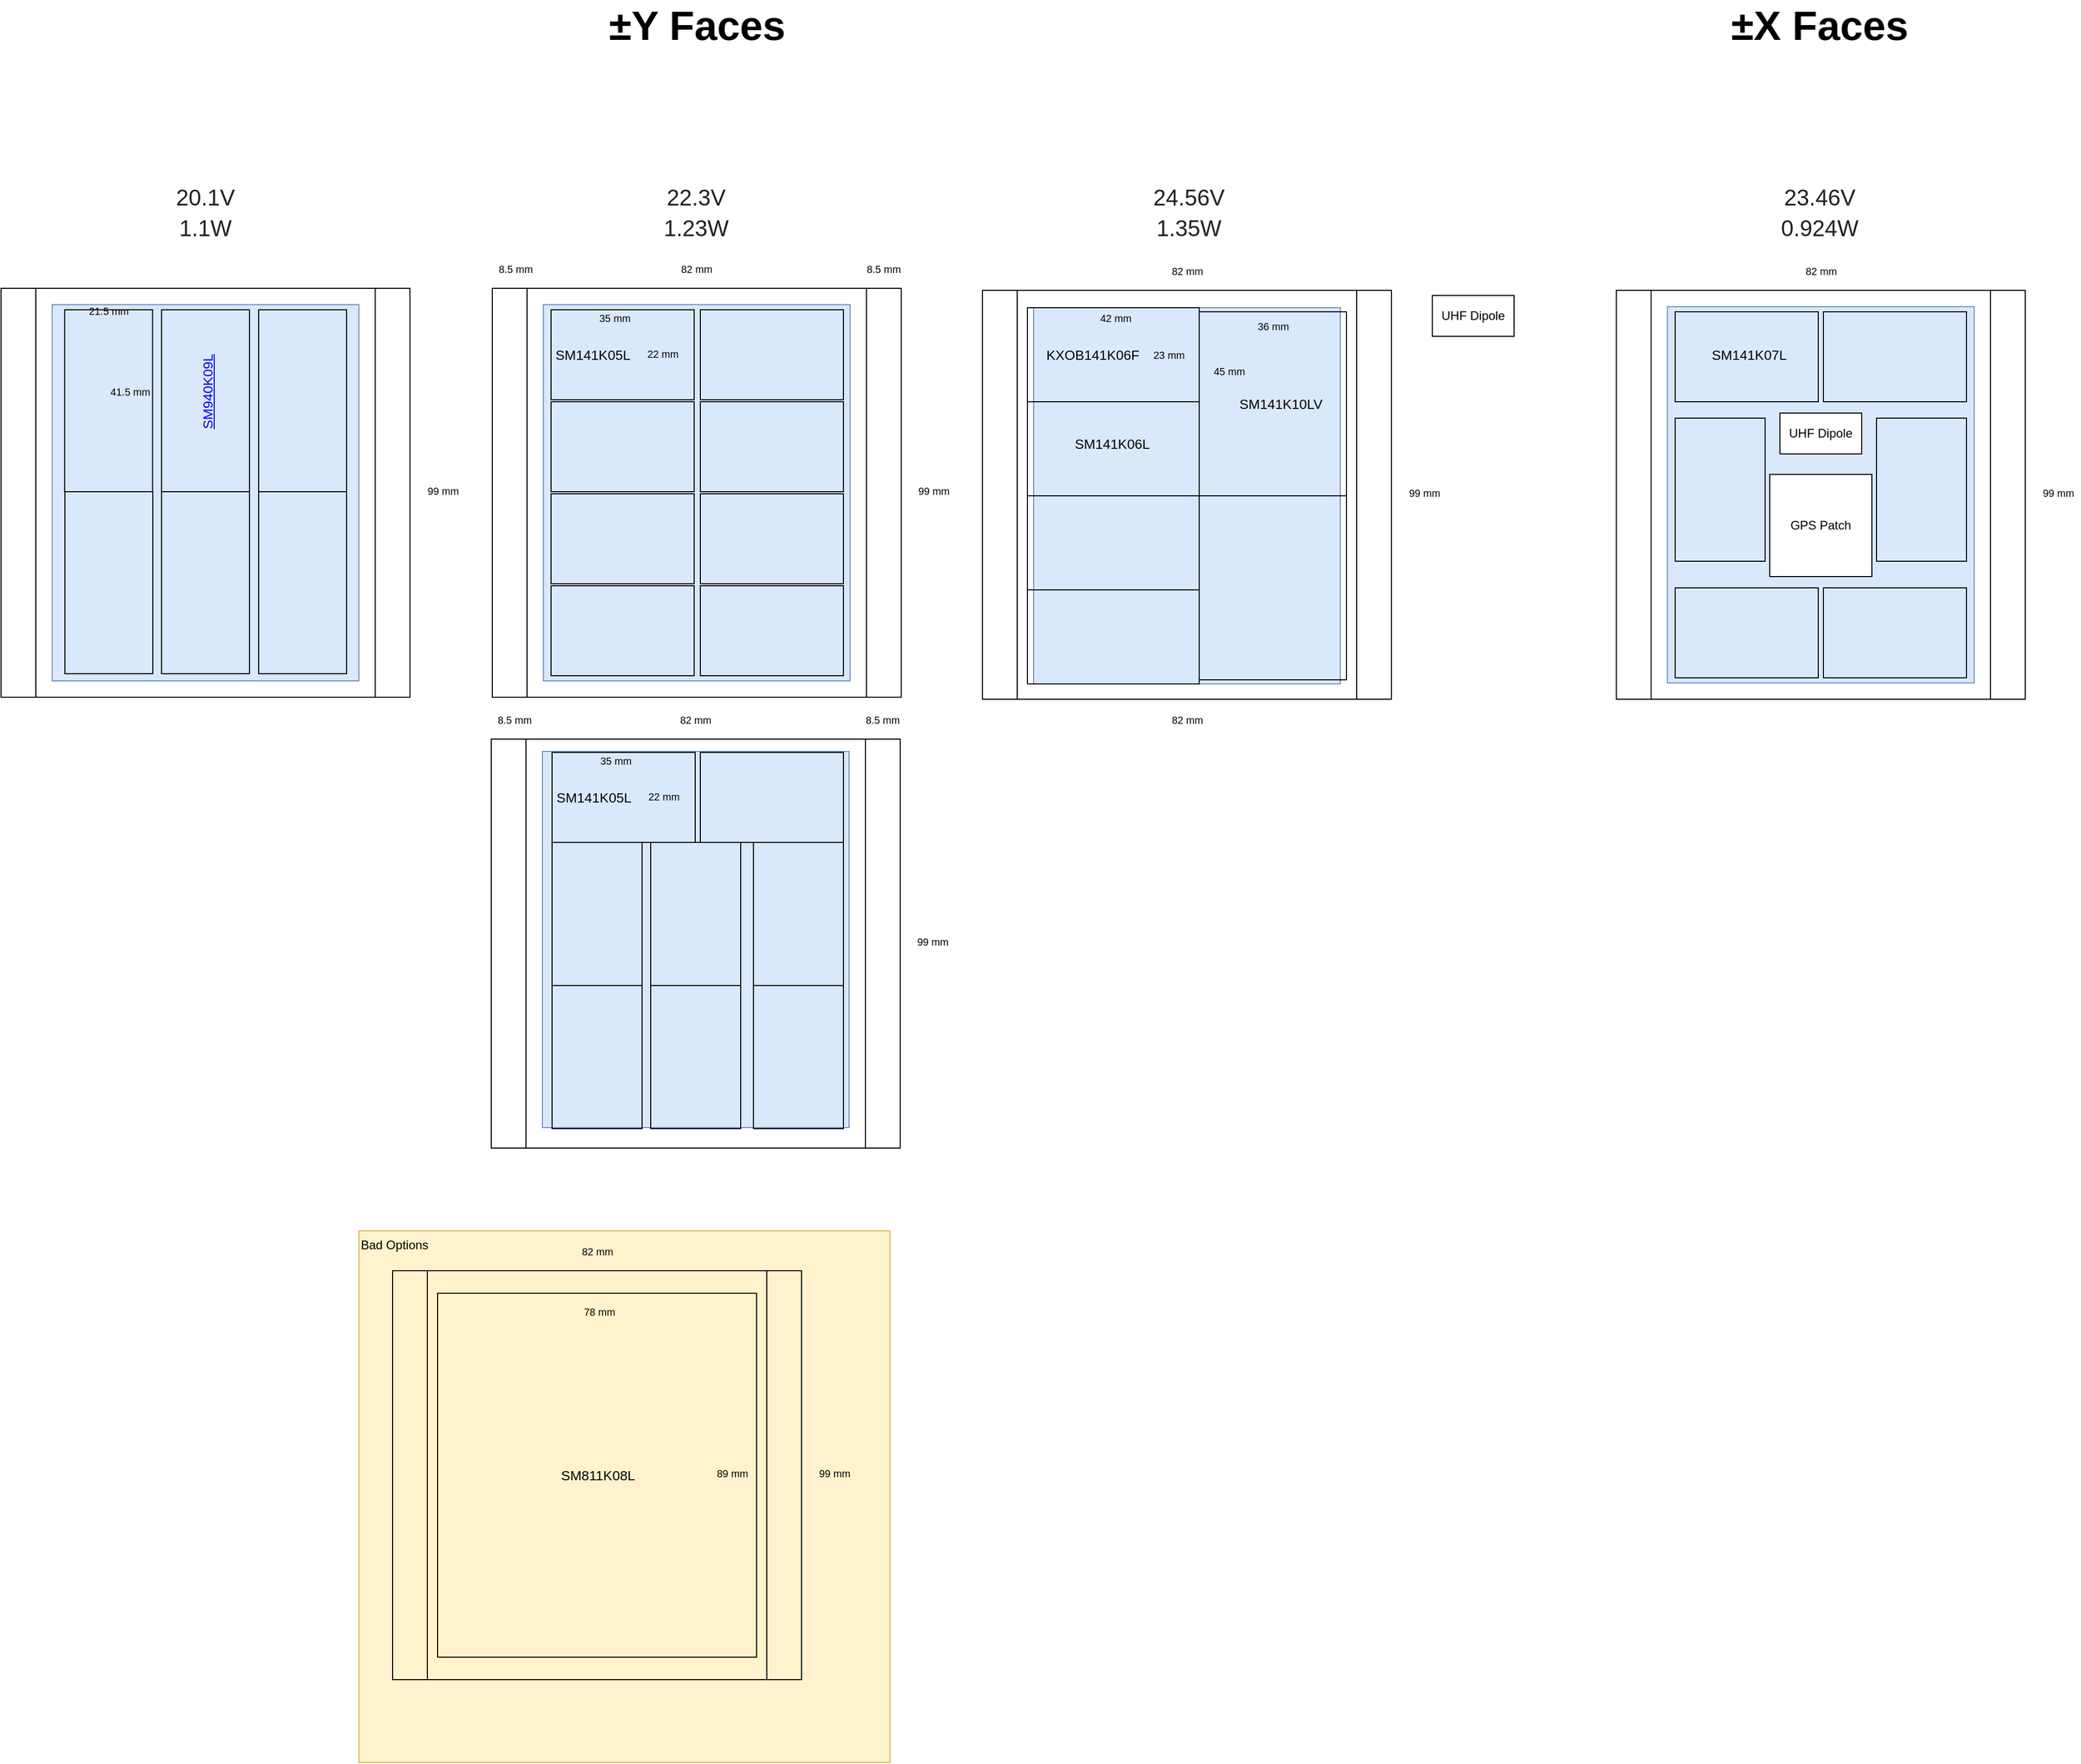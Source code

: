 <mxfile version="14.6.13" type="device" pages="3"><diagram id="oQUts7I-9DujU_vpRz6f" name="XY"><mxGraphModel dx="3794" dy="2617" grid="1" gridSize="10" guides="1" tooltips="1" connect="1" arrows="1" fold="1" page="1" pageScale="1" pageWidth="1100" pageHeight="850" math="0" shadow="0"><root><mxCell id="0"/><mxCell id="1" parent="0"/><mxCell id="LvHoKBE5QQCwJ30ieQms-40" value="" style="rounded=0;whiteSpace=wrap;html=1;fillColor=#dae8fc;strokeColor=#6c8ebf;" vertex="1" parent="1"><mxGeometry x="1190" y="56" width="300" height="368" as="geometry"/></mxCell><mxCell id="6bvqcT6BtOevuJyswvUa-32" value="" style="rounded=0;whiteSpace=wrap;html=1;fillColor=none;" parent="1" vertex="1"><mxGeometry x="-440" y="38" width="400" height="400" as="geometry"/></mxCell><mxCell id="6bvqcT6BtOevuJyswvUa-33" value="" style="rounded=0;whiteSpace=wrap;html=1;fillColor=none;" parent="1" vertex="1"><mxGeometry x="-74" y="38" width="34" height="400" as="geometry"/></mxCell><mxCell id="LvHoKBE5QQCwJ30ieQms-37" value="" style="rounded=0;whiteSpace=wrap;html=1;fillColor=#dae8fc;strokeColor=#6c8ebf;" vertex="1" parent="1"><mxGeometry x="-390" y="54" width="300" height="368" as="geometry"/></mxCell><mxCell id="6bvqcT6BtOevuJyswvUa-9" value="" style="rounded=0;whiteSpace=wrap;html=1;fillColor=none;" parent="1" vertex="1"><mxGeometry x="39.5" y="479" width="400" height="400" as="geometry"/></mxCell><mxCell id="LvHoKBE5QQCwJ30ieQms-12" value="" style="rounded=0;whiteSpace=wrap;html=1;fillColor=#dae8fc;strokeColor=#6c8ebf;" vertex="1" parent="1"><mxGeometry x="89.5" y="491" width="300" height="368" as="geometry"/></mxCell><mxCell id="6bvqcT6BtOevuJyswvUa-59" value="" style="rounded=0;whiteSpace=wrap;html=1;fillColor=none;" parent="1" vertex="1"><mxGeometry x="520" y="40" width="400" height="400" as="geometry"/></mxCell><mxCell id="LvHoKBE5QQCwJ30ieQms-6" value="Bad Options" style="rounded=0;whiteSpace=wrap;html=1;fillColor=#fff2cc;strokeColor=#d6b656;horizontal=1;align=left;verticalAlign=top;" vertex="1" parent="1"><mxGeometry x="-90" y="960" width="519.5" height="520" as="geometry"/></mxCell><mxCell id="LvHoKBE5QQCwJ30ieQms-2" value="" style="rounded=0;whiteSpace=wrap;html=1;fillColor=#dae8fc;strokeColor=#6c8ebf;" vertex="1" parent="1"><mxGeometry x="570" y="57" width="300" height="368" as="geometry"/></mxCell><mxCell id="6bvqcT6BtOevuJyswvUa-72" value="" style="rounded=0;whiteSpace=wrap;html=1;fillColor=none;fontSize=10;" parent="1" vertex="1"><mxGeometry x="564" y="57" width="168" height="92" as="geometry"/></mxCell><mxCell id="6bvqcT6BtOevuJyswvUa-50" value="" style="rounded=0;whiteSpace=wrap;html=1;fillColor=none;fontSize=10;" parent="1" vertex="1"><mxGeometry x="-283" y="59" width="86" height="178" as="geometry"/></mxCell><mxCell id="6bvqcT6BtOevuJyswvUa-1" value="" style="rounded=0;whiteSpace=wrap;html=1;fillColor=none;" parent="1" vertex="1"><mxGeometry x="-57" y="999" width="400" height="400" as="geometry"/></mxCell><mxCell id="6bvqcT6BtOevuJyswvUa-2" value="" style="rounded=0;whiteSpace=wrap;html=1;fillColor=none;" parent="1" vertex="1"><mxGeometry x="309" y="999" width="34" height="400" as="geometry"/></mxCell><mxCell id="6bvqcT6BtOevuJyswvUa-3" value="" style="rounded=0;whiteSpace=wrap;html=1;fillColor=none;" parent="1" vertex="1"><mxGeometry x="-57" y="999" width="34" height="400" as="geometry"/></mxCell><mxCell id="6bvqcT6BtOevuJyswvUa-4" value="&lt;font style=&quot;font-size: 10px;&quot;&gt;8.5 mm&lt;/font&gt;" style="text;html=1;strokeColor=none;fillColor=none;align=center;verticalAlign=middle;whiteSpace=wrap;rounded=0;fontSize=10;" parent="1" vertex="1"><mxGeometry x="40.5" y="450" width="43" height="20" as="geometry"/></mxCell><mxCell id="6bvqcT6BtOevuJyswvUa-5" value="&lt;font style=&quot;font-size: 10px;&quot;&gt;8.5 mm&lt;/font&gt;" style="text;html=1;strokeColor=none;fillColor=none;align=center;verticalAlign=middle;whiteSpace=wrap;rounded=0;fontSize=10;" parent="1" vertex="1"><mxGeometry x="401" y="450" width="43" height="20" as="geometry"/></mxCell><mxCell id="6bvqcT6BtOevuJyswvUa-6" value="&lt;font style=&quot;font-size: 10px&quot;&gt;82 mm&lt;/font&gt;" style="text;html=1;strokeColor=none;fillColor=none;align=center;verticalAlign=middle;whiteSpace=wrap;rounded=0;fontSize=10;" parent="1" vertex="1"><mxGeometry x="121.5" y="970" width="43" height="20" as="geometry"/></mxCell><mxCell id="6bvqcT6BtOevuJyswvUa-7" value="&lt;font style=&quot;font-size: 10px&quot;&gt;99 mm&lt;/font&gt;" style="text;html=1;strokeColor=none;fillColor=none;align=center;verticalAlign=middle;whiteSpace=wrap;rounded=0;fontSize=10;" parent="1" vertex="1"><mxGeometry x="353.5" y="1187" width="43" height="20" as="geometry"/></mxCell><mxCell id="6bvqcT6BtOevuJyswvUa-8" value="" style="rounded=0;whiteSpace=wrap;html=1;fillColor=none;fontSize=10;" parent="1" vertex="1"><mxGeometry x="-13" y="1021" width="312" height="356" as="geometry"/></mxCell><mxCell id="6bvqcT6BtOevuJyswvUa-10" value="" style="rounded=0;whiteSpace=wrap;html=1;fillColor=none;" parent="1" vertex="1"><mxGeometry x="405.5" y="479" width="34" height="400" as="geometry"/></mxCell><mxCell id="6bvqcT6BtOevuJyswvUa-11" value="" style="rounded=0;whiteSpace=wrap;html=1;fillColor=none;" parent="1" vertex="1"><mxGeometry x="39.5" y="479" width="34" height="400" as="geometry"/></mxCell><mxCell id="6bvqcT6BtOevuJyswvUa-14" value="&lt;font style=&quot;font-size: 10px&quot;&gt;82 mm&lt;/font&gt;" style="text;html=1;strokeColor=none;fillColor=none;align=center;verticalAlign=middle;whiteSpace=wrap;rounded=0;fontSize=10;" parent="1" vertex="1"><mxGeometry x="218" y="450" width="43" height="20" as="geometry"/></mxCell><mxCell id="6bvqcT6BtOevuJyswvUa-15" value="&lt;font style=&quot;font-size: 10px&quot;&gt;99 mm&lt;/font&gt;" style="text;html=1;strokeColor=none;fillColor=none;align=center;verticalAlign=middle;whiteSpace=wrap;rounded=0;fontSize=10;" parent="1" vertex="1"><mxGeometry x="450" y="667" width="43" height="20" as="geometry"/></mxCell><mxCell id="6bvqcT6BtOevuJyswvUa-17" value="&lt;span style=&quot;font-size: 10pt ; font-family: &amp;#34;arial&amp;#34;&quot;&gt;SM811K08L&lt;/span&gt;" style="text;html=1;strokeColor=none;fillColor=none;align=center;verticalAlign=middle;whiteSpace=wrap;rounded=0;fontSize=10;" parent="1" vertex="1"><mxGeometry x="123.5" y="1189" width="40" height="20" as="geometry"/></mxCell><mxCell id="6bvqcT6BtOevuJyswvUa-18" value="&lt;font style=&quot;font-size: 10px&quot;&gt;89 mm&lt;/font&gt;" style="text;html=1;strokeColor=none;fillColor=none;align=center;verticalAlign=middle;whiteSpace=wrap;rounded=0;fontSize=10;" parent="1" vertex="1"><mxGeometry x="253.5" y="1187" width="43" height="20" as="geometry"/></mxCell><mxCell id="6bvqcT6BtOevuJyswvUa-19" value="&lt;font style=&quot;font-size: 10px&quot;&gt;78 mm&lt;/font&gt;" style="text;html=1;strokeColor=none;fillColor=none;align=center;verticalAlign=middle;whiteSpace=wrap;rounded=0;fontSize=10;" parent="1" vertex="1"><mxGeometry x="123.5" y="1029" width="43" height="20" as="geometry"/></mxCell><mxCell id="6bvqcT6BtOevuJyswvUa-22" value="" style="rounded=0;whiteSpace=wrap;html=1;fillColor=none;fontSize=10;direction=south;" parent="1" vertex="1"><mxGeometry x="99" y="720" width="88" height="140" as="geometry"/></mxCell><mxCell id="6bvqcT6BtOevuJyswvUa-23" value="" style="rounded=0;whiteSpace=wrap;html=1;fillColor=none;fontSize=10;direction=south;" parent="1" vertex="1"><mxGeometry x="99" y="580" width="88" height="140" as="geometry"/></mxCell><mxCell id="6bvqcT6BtOevuJyswvUa-24" value="" style="rounded=0;whiteSpace=wrap;html=1;fillColor=none;fontSize=10;" parent="1" vertex="1"><mxGeometry x="99" y="492" width="140" height="88" as="geometry"/></mxCell><mxCell id="6bvqcT6BtOevuJyswvUa-25" value="" style="rounded=0;whiteSpace=wrap;html=1;fillColor=none;fontSize=10;direction=south;" parent="1" vertex="1"><mxGeometry x="296" y="720" width="88" height="140" as="geometry"/></mxCell><mxCell id="6bvqcT6BtOevuJyswvUa-26" value="" style="rounded=0;whiteSpace=wrap;html=1;fillColor=none;fontSize=10;direction=north;" parent="1" vertex="1"><mxGeometry x="195.5" y="580" width="88" height="140" as="geometry"/></mxCell><mxCell id="6bvqcT6BtOevuJyswvUa-27" value="" style="rounded=0;whiteSpace=wrap;html=1;fillColor=none;fontSize=10;" parent="1" vertex="1"><mxGeometry x="244" y="492" width="140" height="88" as="geometry"/></mxCell><mxCell id="6bvqcT6BtOevuJyswvUa-28" value="&lt;font style=&quot;font-size: 10px&quot;&gt;35 mm&lt;/font&gt;" style="text;html=1;strokeColor=none;fillColor=none;align=center;verticalAlign=middle;whiteSpace=wrap;rounded=0;fontSize=10;" parent="1" vertex="1"><mxGeometry x="139.5" y="490" width="43" height="20" as="geometry"/></mxCell><mxCell id="6bvqcT6BtOevuJyswvUa-29" value="&lt;font style=&quot;font-size: 10px&quot;&gt;22 mm&lt;/font&gt;" style="text;html=1;strokeColor=none;fillColor=none;align=center;verticalAlign=middle;whiteSpace=wrap;rounded=0;fontSize=10;" parent="1" vertex="1"><mxGeometry x="187" y="525" width="43" height="20" as="geometry"/></mxCell><mxCell id="6bvqcT6BtOevuJyswvUa-30" value="&lt;span style=&quot;font-size: 10pt ; font-family: &amp;#34;arial&amp;#34;&quot;&gt;SM141K05L&lt;/span&gt;" style="text;html=1;strokeColor=none;fillColor=none;align=center;verticalAlign=middle;whiteSpace=wrap;rounded=0;fontSize=10;" parent="1" vertex="1"><mxGeometry x="120" y="526" width="40" height="20" as="geometry"/></mxCell><mxCell id="6bvqcT6BtOevuJyswvUa-34" value="" style="rounded=0;whiteSpace=wrap;html=1;fillColor=none;" parent="1" vertex="1"><mxGeometry x="-440" y="38" width="34" height="400" as="geometry"/></mxCell><mxCell id="6bvqcT6BtOevuJyswvUa-35" value="&lt;font style=&quot;font-size: 10px&quot;&gt;99 mm&lt;/font&gt;" style="text;html=1;strokeColor=none;fillColor=none;align=center;verticalAlign=middle;whiteSpace=wrap;rounded=0;fontSize=10;" parent="1" vertex="1"><mxGeometry x="-29.5" y="226" width="43" height="20" as="geometry"/></mxCell><mxCell id="6bvqcT6BtOevuJyswvUa-40" value="" style="rounded=0;whiteSpace=wrap;html=1;fillColor=none;fontSize=10;" parent="1" vertex="1"><mxGeometry x="-377.75" y="59" width="86" height="178" as="geometry"/></mxCell><mxCell id="6bvqcT6BtOevuJyswvUa-44" value="&lt;font style=&quot;font-size: 10px&quot;&gt;21.5 mm&lt;/font&gt;" style="text;html=1;strokeColor=none;fillColor=none;align=center;verticalAlign=middle;whiteSpace=wrap;rounded=0;fontSize=10;" parent="1" vertex="1"><mxGeometry x="-356" y="50" width="43" height="20" as="geometry"/></mxCell><mxCell id="6bvqcT6BtOevuJyswvUa-45" value="&lt;font style=&quot;font-size: 10px&quot;&gt;41.5 mm&lt;/font&gt;" style="text;html=1;strokeColor=none;fillColor=none;align=center;verticalAlign=middle;whiteSpace=wrap;rounded=0;fontSize=10;" parent="1" vertex="1"><mxGeometry x="-334.75" y="129" width="43" height="20" as="geometry"/></mxCell><mxCell id="6bvqcT6BtOevuJyswvUa-48" value="&lt;font style=&quot;font-size: 10px&quot;&gt;82 mm&lt;/font&gt;" style="text;html=1;strokeColor=none;fillColor=none;align=center;verticalAlign=middle;whiteSpace=wrap;rounded=0;fontSize=10;" parent="1" vertex="1"><mxGeometry x="698.5" y="450" width="43" height="20" as="geometry"/></mxCell><mxCell id="6bvqcT6BtOevuJyswvUa-51" value="" style="rounded=0;whiteSpace=wrap;html=1;fillColor=none;fontSize=10;" parent="1" vertex="1"><mxGeometry x="-188" y="59" width="86" height="178" as="geometry"/></mxCell><mxCell id="6bvqcT6BtOevuJyswvUa-52" value="" style="rounded=0;whiteSpace=wrap;html=1;fillColor=none;fontSize=10;" parent="1" vertex="1"><mxGeometry x="-377.5" y="237" width="86" height="178" as="geometry"/></mxCell><mxCell id="6bvqcT6BtOevuJyswvUa-53" value="" style="rounded=0;whiteSpace=wrap;html=1;fillColor=none;fontSize=10;" parent="1" vertex="1"><mxGeometry x="-283" y="237" width="86" height="178" as="geometry"/></mxCell><mxCell id="6bvqcT6BtOevuJyswvUa-54" value="" style="rounded=0;whiteSpace=wrap;html=1;fillColor=none;fontSize=10;" parent="1" vertex="1"><mxGeometry x="-188" y="237" width="86" height="178" as="geometry"/></mxCell><mxCell id="6bvqcT6BtOevuJyswvUa-57" value="&lt;span style=&quot;font-style: normal; font-weight: normal; letter-spacing: normal; text-indent: 0px; text-transform: none; word-spacing: 0px; font-size: 10pt; font-family: arial; text-decoration: underline; color: rgb(17, 85, 204);&quot;&gt;&lt;a class=&quot;in-cell-link&quot; href=&quot;https://www.digikey.com/en/products/detail/anysolar-ltd/SM940K09L/9990450&quot; target=&quot;_blank&quot;&gt;SM940K09L&lt;/a&gt;&lt;/span&gt;" style="text;html=1;strokeColor=none;fillColor=none;align=center;verticalAlign=middle;whiteSpace=wrap;rounded=0;fontSize=10;horizontal=0;" parent="1" vertex="1"><mxGeometry x="-258" y="129" width="40" height="20" as="geometry"/></mxCell><mxCell id="6bvqcT6BtOevuJyswvUa-60" value="" style="rounded=0;whiteSpace=wrap;html=1;fillColor=none;" parent="1" vertex="1"><mxGeometry x="886" y="40" width="34" height="400" as="geometry"/></mxCell><mxCell id="6bvqcT6BtOevuJyswvUa-61" value="" style="rounded=0;whiteSpace=wrap;html=1;fillColor=none;" parent="1" vertex="1"><mxGeometry x="520" y="40" width="34" height="400" as="geometry"/></mxCell><mxCell id="6bvqcT6BtOevuJyswvUa-62" value="&lt;font style=&quot;font-size: 10px&quot;&gt;99 mm&lt;/font&gt;" style="text;html=1;strokeColor=none;fillColor=none;align=center;verticalAlign=middle;whiteSpace=wrap;rounded=0;fontSize=10;" parent="1" vertex="1"><mxGeometry x="930.5" y="228" width="43" height="20" as="geometry"/></mxCell><mxCell id="6bvqcT6BtOevuJyswvUa-64" value="&lt;font style=&quot;font-size: 10px&quot;&gt;42 mm&lt;/font&gt;" style="text;html=1;strokeColor=none;fillColor=none;align=center;verticalAlign=middle;whiteSpace=wrap;rounded=0;fontSize=10;" parent="1" vertex="1"><mxGeometry x="628.5" y="57" width="43" height="20" as="geometry"/></mxCell><mxCell id="6bvqcT6BtOevuJyswvUa-65" value="&lt;font style=&quot;font-size: 10px&quot;&gt;23 mm&lt;/font&gt;" style="text;html=1;strokeColor=none;fillColor=none;align=center;verticalAlign=middle;whiteSpace=wrap;rounded=0;fontSize=10;" parent="1" vertex="1"><mxGeometry x="680.5" y="93" width="43" height="20" as="geometry"/></mxCell><mxCell id="6bvqcT6BtOevuJyswvUa-66" value="&lt;font style=&quot;font-size: 10px&quot;&gt;82 mm&lt;/font&gt;" style="text;html=1;strokeColor=none;fillColor=none;align=center;verticalAlign=middle;whiteSpace=wrap;rounded=0;fontSize=10;" parent="1" vertex="1"><mxGeometry x="698.5" y="11" width="43" height="20" as="geometry"/></mxCell><mxCell id="6bvqcT6BtOevuJyswvUa-74" value="&lt;span style=&quot;font-size: 10pt ; font-family: &amp;#34;arial&amp;#34;&quot;&gt;KXOB141K06F&lt;/span&gt;" style="text;html=1;strokeColor=none;fillColor=none;align=center;verticalAlign=middle;whiteSpace=wrap;rounded=0;fontSize=10;" parent="1" vertex="1"><mxGeometry x="608.25" y="93" width="40" height="20" as="geometry"/></mxCell><mxCell id="6bvqcT6BtOevuJyswvUa-75" value="" style="rounded=0;whiteSpace=wrap;html=1;fillColor=none;fontSize=10;" parent="1" vertex="1"><mxGeometry x="564" y="149" width="168" height="92" as="geometry"/></mxCell><mxCell id="6bvqcT6BtOevuJyswvUa-76" value="" style="rounded=0;whiteSpace=wrap;html=1;fillColor=none;fontSize=10;" parent="1" vertex="1"><mxGeometry x="564" y="241" width="168" height="92" as="geometry"/></mxCell><mxCell id="6bvqcT6BtOevuJyswvUa-77" value="" style="rounded=0;whiteSpace=wrap;html=1;fillColor=none;fontSize=10;" parent="1" vertex="1"><mxGeometry x="564" y="333" width="168" height="92" as="geometry"/></mxCell><mxCell id="6bvqcT6BtOevuJyswvUa-78" value="&lt;span style=&quot;font-size: 10pt ; font-family: &amp;#34;arial&amp;#34;&quot;&gt;SM141K06L&lt;/span&gt;" style="text;html=1;strokeColor=none;fillColor=none;align=center;verticalAlign=middle;whiteSpace=wrap;rounded=0;fontSize=10;" parent="1" vertex="1"><mxGeometry x="627" y="180" width="40" height="20" as="geometry"/></mxCell><mxCell id="6bvqcT6BtOevuJyswvUa-79" value="" style="rounded=0;whiteSpace=wrap;html=1;fillColor=none;fontSize=10;" parent="1" vertex="1"><mxGeometry x="732" y="61" width="144" height="180" as="geometry"/></mxCell><mxCell id="6bvqcT6BtOevuJyswvUa-80" value="" style="rounded=0;whiteSpace=wrap;html=1;fillColor=none;fontSize=10;" parent="1" vertex="1"><mxGeometry x="732" y="241" width="144" height="180" as="geometry"/></mxCell><mxCell id="6bvqcT6BtOevuJyswvUa-81" value="&lt;span style=&quot;font-size: 10pt ; font-family: &amp;#34;arial&amp;#34;&quot;&gt;SM141K10LV&lt;/span&gt;" style="text;html=1;strokeColor=none;fillColor=none;align=center;verticalAlign=middle;whiteSpace=wrap;rounded=0;fontSize=10;" parent="1" vertex="1"><mxGeometry x="792" y="141" width="40" height="20" as="geometry"/></mxCell><mxCell id="6bvqcT6BtOevuJyswvUa-83" value="&lt;font style=&quot;font-size: 10px&quot;&gt;45 mm&lt;/font&gt;" style="text;html=1;strokeColor=none;fillColor=none;align=center;verticalAlign=middle;whiteSpace=wrap;rounded=0;fontSize=10;" parent="1" vertex="1"><mxGeometry x="739.5" y="109" width="43" height="20" as="geometry"/></mxCell><mxCell id="6bvqcT6BtOevuJyswvUa-85" value="&lt;font style=&quot;font-size: 10px&quot;&gt;36 mm&lt;/font&gt;" style="text;html=1;strokeColor=none;fillColor=none;align=center;verticalAlign=middle;whiteSpace=wrap;rounded=0;fontSize=10;" parent="1" vertex="1"><mxGeometry x="782.5" y="65" width="43" height="20" as="geometry"/></mxCell><mxCell id="eMLg53Ae__qdY8TbyA3Z-1" value="&lt;b style=&quot;font-size: 40px;&quot;&gt;&lt;font style=&quot;font-size: 40px;&quot;&gt;±Y Faces&lt;/font&gt;&lt;/b&gt;" style="text;html=1;strokeColor=none;fillColor=none;align=center;verticalAlign=middle;whiteSpace=wrap;rounded=0;fontSize=40;" vertex="1" parent="1"><mxGeometry x="140.5" y="-230" width="200" height="20" as="geometry"/></mxCell><mxCell id="eMLg53Ae__qdY8TbyA3Z-2" value="" style="rounded=0;whiteSpace=wrap;html=1;" vertex="1" parent="1"><mxGeometry x="960" y="45" width="80" height="40" as="geometry"/></mxCell><mxCell id="eMLg53Ae__qdY8TbyA3Z-3" value="UHF Dipole" style="text;html=1;strokeColor=none;fillColor=none;align=center;verticalAlign=middle;whiteSpace=wrap;rounded=0;" vertex="1" parent="1"><mxGeometry x="965" y="55" width="70" height="20" as="geometry"/></mxCell><mxCell id="eMLg53Ae__qdY8TbyA3Z-4" value="" style="rounded=0;whiteSpace=wrap;html=1;fillColor=none;" vertex="1" parent="1"><mxGeometry x="1140" y="40" width="400" height="400" as="geometry"/></mxCell><mxCell id="eMLg53Ae__qdY8TbyA3Z-6" value="" style="rounded=0;whiteSpace=wrap;html=1;fillColor=none;" vertex="1" parent="1"><mxGeometry x="1506" y="40" width="34" height="400" as="geometry"/></mxCell><mxCell id="eMLg53Ae__qdY8TbyA3Z-7" value="" style="rounded=0;whiteSpace=wrap;html=1;fillColor=none;" vertex="1" parent="1"><mxGeometry x="1140" y="40" width="34" height="400" as="geometry"/></mxCell><mxCell id="eMLg53Ae__qdY8TbyA3Z-8" value="&lt;font style=&quot;font-size: 10px&quot;&gt;99 mm&lt;/font&gt;" style="text;html=1;strokeColor=none;fillColor=none;align=center;verticalAlign=middle;whiteSpace=wrap;rounded=0;fontSize=10;" vertex="1" parent="1"><mxGeometry x="1550.5" y="228" width="43" height="20" as="geometry"/></mxCell><mxCell id="eMLg53Ae__qdY8TbyA3Z-11" value="&lt;font style=&quot;font-size: 10px&quot;&gt;82 mm&lt;/font&gt;" style="text;html=1;strokeColor=none;fillColor=none;align=center;verticalAlign=middle;whiteSpace=wrap;rounded=0;fontSize=10;" vertex="1" parent="1"><mxGeometry x="1318.5" y="11" width="43" height="20" as="geometry"/></mxCell><mxCell id="eMLg53Ae__qdY8TbyA3Z-22" value="&lt;b style=&quot;font-size: 40px;&quot;&gt;&lt;font style=&quot;font-size: 40px;&quot;&gt;±X Faces&lt;/font&gt;&lt;/b&gt;" style="text;html=1;strokeColor=none;fillColor=none;align=center;verticalAlign=middle;whiteSpace=wrap;rounded=0;fontSize=40;" vertex="1" parent="1"><mxGeometry x="1238.5" y="-230" width="200" height="20" as="geometry"/></mxCell><mxCell id="eMLg53Ae__qdY8TbyA3Z-23" value="" style="rounded=0;whiteSpace=wrap;html=1;" vertex="1" parent="1"><mxGeometry x="1300" y="160" width="80" height="40" as="geometry"/></mxCell><mxCell id="LvHoKBE5QQCwJ30ieQms-1" value="&lt;span style=&quot;color: rgb(32 , 33 , 36) ; font-family: &amp;#34;arial&amp;#34; , sans-serif ; background-color: rgb(255 , 255 , 255)&quot;&gt;&lt;font style=&quot;font-size: 22px&quot;&gt;24.56V&lt;/font&gt;&lt;/span&gt;" style="text;html=1;strokeColor=none;fillColor=none;align=center;verticalAlign=middle;whiteSpace=wrap;rounded=0;" vertex="1" parent="1"><mxGeometry x="702" y="-60" width="40" height="20" as="geometry"/></mxCell><mxCell id="LvHoKBE5QQCwJ30ieQms-7" value="&lt;span style=&quot;color: rgb(32 , 33 , 36) ; font-family: &amp;#34;arial&amp;#34; , sans-serif ; background-color: rgb(255 , 255 , 255)&quot;&gt;&lt;font style=&quot;font-size: 22px&quot;&gt;1.35W&lt;/font&gt;&lt;/span&gt;" style="text;html=1;strokeColor=none;fillColor=none;align=center;verticalAlign=middle;whiteSpace=wrap;rounded=0;" vertex="1" parent="1"><mxGeometry x="702" y="-30" width="40" height="20" as="geometry"/></mxCell><mxCell id="LvHoKBE5QQCwJ30ieQms-8" value="&lt;span style=&quot;color: rgb(32 , 33 , 36) ; font-family: &amp;#34;arial&amp;#34; , sans-serif ; background-color: rgb(255 , 255 , 255)&quot;&gt;&lt;font style=&quot;font-size: 22px&quot;&gt;20.1V&lt;/font&gt;&lt;/span&gt;" style="text;html=1;strokeColor=none;fillColor=none;align=center;verticalAlign=middle;whiteSpace=wrap;rounded=0;" vertex="1" parent="1"><mxGeometry x="-260" y="-60" width="40" height="20" as="geometry"/></mxCell><mxCell id="LvHoKBE5QQCwJ30ieQms-9" value="&lt;span style=&quot;color: rgb(32 , 33 , 36) ; font-family: &amp;#34;arial&amp;#34; , sans-serif ; background-color: rgb(255 , 255 , 255)&quot;&gt;&lt;font style=&quot;font-size: 22px&quot;&gt;1.1W&lt;/font&gt;&lt;/span&gt;" style="text;html=1;strokeColor=none;fillColor=none;align=center;verticalAlign=middle;whiteSpace=wrap;rounded=0;" vertex="1" parent="1"><mxGeometry x="-260" y="-30" width="40" height="20" as="geometry"/></mxCell><mxCell id="LvHoKBE5QQCwJ30ieQms-10" value="" style="rounded=0;whiteSpace=wrap;html=1;fillColor=none;fontSize=10;direction=north;" vertex="1" parent="1"><mxGeometry x="195.5" y="720" width="88" height="140" as="geometry"/></mxCell><mxCell id="LvHoKBE5QQCwJ30ieQms-11" value="" style="rounded=0;whiteSpace=wrap;html=1;fillColor=none;fontSize=10;direction=north;" vertex="1" parent="1"><mxGeometry x="296" y="580" width="88" height="140" as="geometry"/></mxCell><mxCell id="LvHoKBE5QQCwJ30ieQms-13" value="" style="rounded=0;whiteSpace=wrap;html=1;fillColor=#dae8fc;strokeColor=#6c8ebf;" vertex="1" parent="1"><mxGeometry x="90.5" y="54" width="300" height="368" as="geometry"/></mxCell><mxCell id="LvHoKBE5QQCwJ30ieQms-14" value="&lt;font style=&quot;font-size: 10px;&quot;&gt;8.5 mm&lt;/font&gt;" style="text;html=1;strokeColor=none;fillColor=none;align=center;verticalAlign=middle;whiteSpace=wrap;rounded=0;fontSize=10;" vertex="1" parent="1"><mxGeometry x="41.5" y="9" width="43" height="20" as="geometry"/></mxCell><mxCell id="LvHoKBE5QQCwJ30ieQms-15" value="&lt;font style=&quot;font-size: 10px;&quot;&gt;8.5 mm&lt;/font&gt;" style="text;html=1;strokeColor=none;fillColor=none;align=center;verticalAlign=middle;whiteSpace=wrap;rounded=0;fontSize=10;" vertex="1" parent="1"><mxGeometry x="402" y="9" width="43" height="20" as="geometry"/></mxCell><mxCell id="LvHoKBE5QQCwJ30ieQms-16" value="" style="rounded=0;whiteSpace=wrap;html=1;fillColor=none;" vertex="1" parent="1"><mxGeometry x="40.5" y="38" width="400" height="400" as="geometry"/></mxCell><mxCell id="LvHoKBE5QQCwJ30ieQms-17" value="" style="rounded=0;whiteSpace=wrap;html=1;fillColor=none;" vertex="1" parent="1"><mxGeometry x="406.5" y="38" width="34" height="400" as="geometry"/></mxCell><mxCell id="LvHoKBE5QQCwJ30ieQms-18" value="" style="rounded=0;whiteSpace=wrap;html=1;fillColor=none;" vertex="1" parent="1"><mxGeometry x="40.5" y="38" width="34" height="400" as="geometry"/></mxCell><mxCell id="LvHoKBE5QQCwJ30ieQms-19" value="&lt;font style=&quot;font-size: 10px&quot;&gt;82 mm&lt;/font&gt;" style="text;html=1;strokeColor=none;fillColor=none;align=center;verticalAlign=middle;whiteSpace=wrap;rounded=0;fontSize=10;" vertex="1" parent="1"><mxGeometry x="219" y="9" width="43" height="20" as="geometry"/></mxCell><mxCell id="LvHoKBE5QQCwJ30ieQms-20" value="&lt;font style=&quot;font-size: 10px&quot;&gt;99 mm&lt;/font&gt;" style="text;html=1;strokeColor=none;fillColor=none;align=center;verticalAlign=middle;whiteSpace=wrap;rounded=0;fontSize=10;" vertex="1" parent="1"><mxGeometry x="451" y="226" width="43" height="20" as="geometry"/></mxCell><mxCell id="LvHoKBE5QQCwJ30ieQms-21" value="" style="rounded=0;whiteSpace=wrap;html=1;fillColor=none;fontSize=10;direction=west;" vertex="1" parent="1"><mxGeometry x="98" y="329" width="140" height="88" as="geometry"/></mxCell><mxCell id="LvHoKBE5QQCwJ30ieQms-22" value="" style="rounded=0;whiteSpace=wrap;html=1;fillColor=none;fontSize=10;direction=west;" vertex="1" parent="1"><mxGeometry x="98" y="149" width="140" height="88" as="geometry"/></mxCell><mxCell id="LvHoKBE5QQCwJ30ieQms-23" value="" style="rounded=0;whiteSpace=wrap;html=1;fillColor=none;fontSize=10;" vertex="1" parent="1"><mxGeometry x="98" y="59" width="140" height="88" as="geometry"/></mxCell><mxCell id="LvHoKBE5QQCwJ30ieQms-24" value="" style="rounded=0;whiteSpace=wrap;html=1;fillColor=none;fontSize=10;direction=west;" vertex="1" parent="1"><mxGeometry x="244" y="239" width="140" height="88" as="geometry"/></mxCell><mxCell id="LvHoKBE5QQCwJ30ieQms-25" value="" style="rounded=0;whiteSpace=wrap;html=1;fillColor=none;fontSize=10;direction=east;" vertex="1" parent="1"><mxGeometry x="98" y="239" width="140" height="88" as="geometry"/></mxCell><mxCell id="LvHoKBE5QQCwJ30ieQms-26" value="" style="rounded=0;whiteSpace=wrap;html=1;fillColor=none;fontSize=10;" vertex="1" parent="1"><mxGeometry x="244" y="59" width="140" height="88" as="geometry"/></mxCell><mxCell id="LvHoKBE5QQCwJ30ieQms-27" value="&lt;font style=&quot;font-size: 10px&quot;&gt;35 mm&lt;/font&gt;" style="text;html=1;strokeColor=none;fillColor=none;align=center;verticalAlign=middle;whiteSpace=wrap;rounded=0;fontSize=10;" vertex="1" parent="1"><mxGeometry x="138.5" y="57" width="43" height="20" as="geometry"/></mxCell><mxCell id="LvHoKBE5QQCwJ30ieQms-28" value="&lt;font style=&quot;font-size: 10px&quot;&gt;22 mm&lt;/font&gt;" style="text;html=1;strokeColor=none;fillColor=none;align=center;verticalAlign=middle;whiteSpace=wrap;rounded=0;fontSize=10;" vertex="1" parent="1"><mxGeometry x="186" y="92" width="43" height="20" as="geometry"/></mxCell><mxCell id="LvHoKBE5QQCwJ30ieQms-29" value="&lt;span style=&quot;font-size: 10pt ; font-family: &amp;#34;arial&amp;#34;&quot;&gt;SM141K05L&lt;/span&gt;" style="text;html=1;strokeColor=none;fillColor=none;align=center;verticalAlign=middle;whiteSpace=wrap;rounded=0;fontSize=10;" vertex="1" parent="1"><mxGeometry x="119" y="93" width="40" height="20" as="geometry"/></mxCell><mxCell id="LvHoKBE5QQCwJ30ieQms-31" value="" style="rounded=0;whiteSpace=wrap;html=1;fillColor=none;fontSize=10;direction=east;" vertex="1" parent="1"><mxGeometry x="244" y="329" width="140" height="88" as="geometry"/></mxCell><mxCell id="LvHoKBE5QQCwJ30ieQms-32" value="" style="rounded=0;whiteSpace=wrap;html=1;fillColor=none;fontSize=10;direction=east;" vertex="1" parent="1"><mxGeometry x="244" y="149" width="140" height="88" as="geometry"/></mxCell><mxCell id="LvHoKBE5QQCwJ30ieQms-35" value="&lt;span style=&quot;color: rgb(32 , 33 , 36) ; font-family: &amp;#34;arial&amp;#34; , sans-serif ; background-color: rgb(255 , 255 , 255)&quot;&gt;&lt;font style=&quot;font-size: 22px&quot;&gt;22.3V&lt;/font&gt;&lt;/span&gt;" style="text;html=1;strokeColor=none;fillColor=none;align=center;verticalAlign=middle;whiteSpace=wrap;rounded=0;" vertex="1" parent="1"><mxGeometry x="219.5" y="-60" width="40" height="20" as="geometry"/></mxCell><mxCell id="LvHoKBE5QQCwJ30ieQms-36" value="&lt;span style=&quot;color: rgb(32 , 33 , 36) ; font-family: &amp;#34;arial&amp;#34; , sans-serif ; background-color: rgb(255 , 255 , 255)&quot;&gt;&lt;font style=&quot;font-size: 22px&quot;&gt;1.23W&lt;/font&gt;&lt;/span&gt;" style="text;html=1;strokeColor=none;fillColor=none;align=center;verticalAlign=middle;whiteSpace=wrap;rounded=0;" vertex="1" parent="1"><mxGeometry x="219.5" y="-30" width="40" height="20" as="geometry"/></mxCell><mxCell id="LvHoKBE5QQCwJ30ieQms-41" value="" style="rounded=0;whiteSpace=wrap;html=1;fillColor=none;fontSize=10;direction=west;" vertex="1" parent="1"><mxGeometry x="1197.5" y="331" width="140" height="88" as="geometry"/></mxCell><mxCell id="LvHoKBE5QQCwJ30ieQms-43" value="" style="rounded=0;whiteSpace=wrap;html=1;fillColor=none;fontSize=10;" vertex="1" parent="1"><mxGeometry x="1197.5" y="61" width="140" height="88" as="geometry"/></mxCell><mxCell id="LvHoKBE5QQCwJ30ieQms-44" value="" style="rounded=0;whiteSpace=wrap;html=1;fillColor=none;fontSize=10;direction=north;" vertex="1" parent="1"><mxGeometry x="1394.5" y="165" width="88" height="140" as="geometry"/></mxCell><mxCell id="LvHoKBE5QQCwJ30ieQms-46" value="" style="rounded=0;whiteSpace=wrap;html=1;fillColor=none;fontSize=10;" vertex="1" parent="1"><mxGeometry x="1342.5" y="61" width="140" height="88" as="geometry"/></mxCell><mxCell id="LvHoKBE5QQCwJ30ieQms-47" value="" style="rounded=0;whiteSpace=wrap;html=1;fillColor=none;fontSize=10;direction=east;" vertex="1" parent="1"><mxGeometry x="1342.5" y="331" width="140" height="88" as="geometry"/></mxCell><mxCell id="LvHoKBE5QQCwJ30ieQms-48" value="" style="rounded=0;whiteSpace=wrap;html=1;fillColor=none;fontSize=10;direction=south;" vertex="1" parent="1"><mxGeometry x="1197.5" y="165" width="88" height="140" as="geometry"/></mxCell><mxCell id="LvHoKBE5QQCwJ30ieQms-49" value="" style="rounded=0;whiteSpace=wrap;html=1;" vertex="1" parent="1"><mxGeometry x="1290" y="220" width="100" height="100" as="geometry"/></mxCell><mxCell id="LvHoKBE5QQCwJ30ieQms-50" value="UHF Dipole" style="text;html=1;strokeColor=none;fillColor=none;align=center;verticalAlign=middle;whiteSpace=wrap;rounded=0;" vertex="1" parent="1"><mxGeometry x="1305" y="170" width="70" height="20" as="geometry"/></mxCell><mxCell id="LvHoKBE5QQCwJ30ieQms-51" value="GPS Patch" style="text;html=1;strokeColor=none;fillColor=none;align=center;verticalAlign=middle;whiteSpace=wrap;rounded=0;" vertex="1" parent="1"><mxGeometry x="1305" y="260" width="70" height="20" as="geometry"/></mxCell><mxCell id="LvHoKBE5QQCwJ30ieQms-52" value="&lt;span style=&quot;color: rgb(32 , 33 , 36) ; font-family: &amp;#34;arial&amp;#34; , sans-serif ; background-color: rgb(255 , 255 , 255)&quot;&gt;&lt;font style=&quot;font-size: 22px&quot;&gt;23.46V&lt;/font&gt;&lt;/span&gt;" style="text;html=1;strokeColor=none;fillColor=none;align=center;verticalAlign=middle;whiteSpace=wrap;rounded=0;" vertex="1" parent="1"><mxGeometry x="1318.5" y="-60" width="40" height="20" as="geometry"/></mxCell><mxCell id="LvHoKBE5QQCwJ30ieQms-53" value="&lt;span style=&quot;color: rgb(32 , 33 , 36) ; font-family: &amp;#34;arial&amp;#34; , sans-serif ; background-color: rgb(255 , 255 , 255)&quot;&gt;&lt;font style=&quot;font-size: 22px&quot;&gt;0.924W&lt;/font&gt;&lt;/span&gt;" style="text;html=1;strokeColor=none;fillColor=none;align=center;verticalAlign=middle;whiteSpace=wrap;rounded=0;" vertex="1" parent="1"><mxGeometry x="1318.5" y="-30" width="40" height="20" as="geometry"/></mxCell><mxCell id="LvHoKBE5QQCwJ30ieQms-54" value="&lt;span style=&quot;font-size: 10pt ; font-family: &amp;#34;arial&amp;#34;&quot;&gt;SM141K07L&lt;/span&gt;" style="text;html=1;strokeColor=none;fillColor=none;align=center;verticalAlign=middle;whiteSpace=wrap;rounded=0;fontSize=10;" vertex="1" parent="1"><mxGeometry x="1250" y="93" width="40" height="20" as="geometry"/></mxCell></root></mxGraphModel></diagram><diagram id="4iruoksR6H201qtbJSll" name="Z"><mxGraphModel dx="2694" dy="1767" grid="1" gridSize="10" guides="1" tooltips="1" connect="1" arrows="1" fold="1" page="1" pageScale="1" pageWidth="1100" pageHeight="850" math="0" shadow="0"><root><mxCell id="htf5Zf_zTr1iH0ikG9Ba-0"/><mxCell id="htf5Zf_zTr1iH0ikG9Ba-1" parent="htf5Zf_zTr1iH0ikG9Ba-0"/><mxCell id="EtdUz689JJIX8QCq7gpx-6" value="" style="rounded=1;whiteSpace=wrap;html=1;fontSize=29;fillColor=none;align=left;dashed=1;" vertex="1" parent="htf5Zf_zTr1iH0ikG9Ba-1"><mxGeometry x="515" width="490" height="720" as="geometry"/></mxCell><mxCell id="EtdUz689JJIX8QCq7gpx-5" value="" style="rounded=1;whiteSpace=wrap;html=1;fontSize=29;fillColor=none;align=left;dashed=1;" vertex="1" parent="htf5Zf_zTr1iH0ikG9Ba-1"><mxGeometry width="500" height="1190" as="geometry"/></mxCell><mxCell id="Pjnz883aabeiJLM0k9OH-0" value="" style="rounded=0;whiteSpace=wrap;html=1;fontSize=29;align=left;" vertex="1" parent="htf5Zf_zTr1iH0ikG9Ba-1"><mxGeometry x="50" y="160" width="387.6" height="387.6" as="geometry"/></mxCell><mxCell id="FuAfPf6amwVz9XxFogdf-9" value="" style="rounded=0;whiteSpace=wrap;html=1;fontSize=29;fillColor=#dae8fc;align=left;strokeColor=#6c8ebf;" vertex="1" parent="htf5Zf_zTr1iH0ikG9Ba-1"><mxGeometry x="68.2" y="178.35" width="351.2" height="350.9" as="geometry"/></mxCell><mxCell id="RH_uBqhm336p5JZu2_d9-2" value="" style="ellipse;whiteSpace=wrap;html=1;aspect=fixed;fontSize=29;align=left;" vertex="1" parent="htf5Zf_zTr1iH0ikG9Ba-1"><mxGeometry x="81" y="441" width="78" height="78" as="geometry"/></mxCell><mxCell id="FuAfPf6amwVz9XxFogdf-0" value="" style="rounded=0;whiteSpace=wrap;html=1;fontSize=10;" vertex="1" parent="htf5Zf_zTr1iH0ikG9Ba-1"><mxGeometry x="81" y="190" width="140" height="88" as="geometry"/></mxCell><mxCell id="FuAfPf6amwVz9XxFogdf-10" value="" style="rounded=0;whiteSpace=wrap;html=1;fontSize=10;" vertex="1" parent="htf5Zf_zTr1iH0ikG9Ba-1"><mxGeometry x="260" y="190" width="140" height="88" as="geometry"/></mxCell><mxCell id="FuAfPf6amwVz9XxFogdf-11" value="" style="rounded=0;whiteSpace=wrap;html=1;fontSize=10;direction=south;" vertex="1" parent="htf5Zf_zTr1iH0ikG9Ba-1"><mxGeometry x="243.4" y="284" width="88" height="140" as="geometry"/></mxCell><mxCell id="FuAfPf6amwVz9XxFogdf-12" value="" style="rounded=0;whiteSpace=wrap;html=1;fontSize=10;direction=south;" vertex="1" parent="htf5Zf_zTr1iH0ikG9Ba-1"><mxGeometry x="67.4" y="284" width="88" height="140" as="geometry"/></mxCell><mxCell id="FuAfPf6amwVz9XxFogdf-13" value="" style="rounded=0;whiteSpace=wrap;html=1;fontSize=10;" vertex="1" parent="htf5Zf_zTr1iH0ikG9Ba-1"><mxGeometry x="260" y="436" width="140" height="88" as="geometry"/></mxCell><mxCell id="4mAX_sCOmf0byOfbpLjR-0" value="" style="ellipse;whiteSpace=wrap;html=1;aspect=fixed;fontSize=29;align=left;" vertex="1" parent="htf5Zf_zTr1iH0ikG9Ba-1"><mxGeometry x="90" y="450" width="60" height="60" as="geometry"/></mxCell><mxCell id="FuAfPf6amwVz9XxFogdf-14" value="" style="rounded=0;whiteSpace=wrap;html=1;fontSize=29;align=left;" vertex="1" parent="htf5Zf_zTr1iH0ikG9Ba-1"><mxGeometry x="570" y="160" width="387.6" height="387.6" as="geometry"/></mxCell><mxCell id="FuAfPf6amwVz9XxFogdf-15" value="" style="rounded=0;whiteSpace=wrap;html=1;fontSize=29;fillColor=#dae8fc;align=left;strokeColor=#6c8ebf;" vertex="1" parent="htf5Zf_zTr1iH0ikG9Ba-1"><mxGeometry x="588.2" y="178.35" width="351.2" height="350.9" as="geometry"/></mxCell><mxCell id="FuAfPf6amwVz9XxFogdf-16" value="" style="rounded=1;whiteSpace=wrap;html=1;fontSize=29;align=left;" vertex="1" parent="htf5Zf_zTr1iH0ikG9Ba-1"><mxGeometry x="713.8" y="304" width="100" height="100" as="geometry"/></mxCell><mxCell id="FuAfPf6amwVz9XxFogdf-18" value="" style="rounded=0;whiteSpace=wrap;html=1;fontSize=10;" vertex="1" parent="htf5Zf_zTr1iH0ikG9Ba-1"><mxGeometry x="601" y="190" width="140" height="88" as="geometry"/></mxCell><mxCell id="FuAfPf6amwVz9XxFogdf-19" value="" style="rounded=0;whiteSpace=wrap;html=1;fontSize=10;" vertex="1" parent="htf5Zf_zTr1iH0ikG9Ba-1"><mxGeometry x="780" y="190" width="140" height="88" as="geometry"/></mxCell><mxCell id="FuAfPf6amwVz9XxFogdf-20" value="" style="rounded=0;whiteSpace=wrap;html=1;fontSize=10;direction=south;" vertex="1" parent="htf5Zf_zTr1iH0ikG9Ba-1"><mxGeometry x="830" y="290" width="88" height="140" as="geometry"/></mxCell><mxCell id="FuAfPf6amwVz9XxFogdf-21" value="" style="rounded=0;whiteSpace=wrap;html=1;fontSize=10;direction=south;" vertex="1" parent="htf5Zf_zTr1iH0ikG9Ba-1"><mxGeometry x="601" y="290" width="88" height="140" as="geometry"/></mxCell><mxCell id="FuAfPf6amwVz9XxFogdf-22" value="" style="rounded=0;whiteSpace=wrap;html=1;fontSize=10;" vertex="1" parent="htf5Zf_zTr1iH0ikG9Ba-1"><mxGeometry x="790" y="435" width="140" height="88" as="geometry"/></mxCell><mxCell id="RH_uBqhm336p5JZu2_d9-1" value="" style="ellipse;whiteSpace=wrap;html=1;aspect=fixed;fontSize=29;align=left;" vertex="1" parent="htf5Zf_zTr1iH0ikG9Ba-1"><mxGeometry x="601" y="435" width="90" height="90" as="geometry"/></mxCell><mxCell id="RH_uBqhm336p5JZu2_d9-0" value="" style="ellipse;whiteSpace=wrap;html=1;aspect=fixed;fontSize=29;align=left;" vertex="1" parent="htf5Zf_zTr1iH0ikG9Ba-1"><mxGeometry x="610" y="444" width="72" height="72" as="geometry"/></mxCell><mxCell id="FuAfPf6amwVz9XxFogdf-24" value="" style="rounded=0;whiteSpace=wrap;html=1;fontSize=10;direction=south;" vertex="1" parent="htf5Zf_zTr1iH0ikG9Ba-1"><mxGeometry x="155.4" y="284" width="88" height="140" as="geometry"/></mxCell><mxCell id="FuAfPf6amwVz9XxFogdf-26" value="" style="rounded=0;whiteSpace=wrap;html=1;fontSize=10;direction=west;" vertex="1" parent="htf5Zf_zTr1iH0ikG9Ba-1"><mxGeometry x="709" y="435" width="32" height="88" as="geometry"/></mxCell><mxCell id="FuAfPf6amwVz9XxFogdf-27" value="" style="rounded=0;whiteSpace=wrap;html=1;fontSize=10;direction=west;" vertex="1" parent="htf5Zf_zTr1iH0ikG9Ba-1"><mxGeometry x="748.8" y="435" width="32" height="88" as="geometry"/></mxCell><mxCell id="t8cEVzO8KqieG0jlmoz6-0" value="" style="rounded=0;whiteSpace=wrap;html=1;fontSize=10;direction=south;" vertex="1" parent="htf5Zf_zTr1iH0ikG9Ba-1"><mxGeometry x="331.4" y="284" width="88" height="140" as="geometry"/></mxCell><mxCell id="GQzCKjZljuV6XA8VJRLj-0" value="&lt;span style=&quot;color: rgb(32 , 33 , 36) ; font-family: &amp;#34;arial&amp;#34; , sans-serif ; background-color: rgb(255 , 255 , 255)&quot;&gt;&lt;font style=&quot;font-size: 22px&quot;&gt;22.89V&lt;/font&gt;&lt;/span&gt;" style="text;html=1;strokeColor=none;fillColor=none;align=center;verticalAlign=middle;whiteSpace=wrap;rounded=0;" vertex="1" parent="htf5Zf_zTr1iH0ikG9Ba-1"><mxGeometry x="229.5" y="580" width="40" height="20" as="geometry"/></mxCell><mxCell id="GQzCKjZljuV6XA8VJRLj-1" value="&lt;span style=&quot;color: rgb(32 , 33 , 36) ; font-family: &amp;#34;arial&amp;#34; , sans-serif ; background-color: rgb(255 , 255 , 255)&quot;&gt;&lt;font style=&quot;font-size: 22px&quot;&gt;1.08W&lt;/font&gt;&lt;/span&gt;" style="text;html=1;strokeColor=none;fillColor=none;align=center;verticalAlign=middle;whiteSpace=wrap;rounded=0;" vertex="1" parent="htf5Zf_zTr1iH0ikG9Ba-1"><mxGeometry x="229.5" y="610" width="40" height="20" as="geometry"/></mxCell><mxCell id="GQzCKjZljuV6XA8VJRLj-10" value="&lt;span style=&quot;color: rgb(32 , 33 , 36) ; font-family: &amp;#34;arial&amp;#34; , sans-serif ; background-color: rgb(255 , 255 , 255)&quot;&gt;&lt;font style=&quot;font-size: 22px&quot;&gt;22.89V&lt;/font&gt;&lt;/span&gt;" style="text;html=1;strokeColor=none;fillColor=none;align=center;verticalAlign=middle;whiteSpace=wrap;rounded=0;" vertex="1" parent="htf5Zf_zTr1iH0ikG9Ba-1"><mxGeometry x="750" y="580" width="40" height="20" as="geometry"/></mxCell><mxCell id="GQzCKjZljuV6XA8VJRLj-11" value="&lt;span style=&quot;color: rgb(32 , 33 , 36) ; font-family: &amp;#34;arial&amp;#34; , sans-serif ; background-color: rgb(255 , 255 , 255)&quot;&gt;&lt;font style=&quot;font-size: 22px&quot;&gt;0.831W&lt;/font&gt;&lt;/span&gt;" style="text;html=1;strokeColor=none;fillColor=none;align=center;verticalAlign=middle;whiteSpace=wrap;rounded=0;" vertex="1" parent="htf5Zf_zTr1iH0ikG9Ba-1"><mxGeometry x="750" y="610" width="40" height="20" as="geometry"/></mxCell><mxCell id="XfYn5cYBHYMBNLNf0Lze-0" value="&lt;span style=&quot;color: rgb(32 , 33 , 36) ; font-family: &amp;#34;arial&amp;#34; , sans-serif ; background-color: rgb(255 , 255 , 255)&quot;&gt;&lt;font style=&quot;font-size: 22px&quot;&gt;23.46V&lt;/font&gt;&lt;/span&gt;" style="text;html=1;strokeColor=none;fillColor=none;align=center;verticalAlign=middle;whiteSpace=wrap;rounded=0;" vertex="1" parent="htf5Zf_zTr1iH0ikG9Ba-1"><mxGeometry x="229.5" y="1110" width="40" height="20" as="geometry"/></mxCell><mxCell id="XfYn5cYBHYMBNLNf0Lze-1" value="&lt;span style=&quot;color: rgb(32 , 33 , 36) ; font-family: &amp;#34;arial&amp;#34; , sans-serif ; background-color: rgb(255 , 255 , 255)&quot;&gt;&lt;font style=&quot;font-size: 22px&quot;&gt;0.924W&lt;/font&gt;&lt;/span&gt;" style="text;html=1;strokeColor=none;fillColor=none;align=center;verticalAlign=middle;whiteSpace=wrap;rounded=0;" vertex="1" parent="htf5Zf_zTr1iH0ikG9Ba-1"><mxGeometry x="229.5" y="1140" width="40" height="20" as="geometry"/></mxCell><mxCell id="XfYn5cYBHYMBNLNf0Lze-2" value="" style="rounded=0;whiteSpace=wrap;html=1;fontSize=29;align=left;" vertex="1" parent="htf5Zf_zTr1iH0ikG9Ba-1"><mxGeometry x="50" y="680" width="387.6" height="387.6" as="geometry"/></mxCell><mxCell id="XfYn5cYBHYMBNLNf0Lze-3" value="" style="rounded=0;whiteSpace=wrap;html=1;fontSize=29;fillColor=#dae8fc;align=left;strokeColor=#6c8ebf;" vertex="1" parent="htf5Zf_zTr1iH0ikG9Ba-1"><mxGeometry x="68.2" y="698.35" width="351.2" height="350.9" as="geometry"/></mxCell><mxCell id="XfYn5cYBHYMBNLNf0Lze-4" value="" style="ellipse;whiteSpace=wrap;html=1;aspect=fixed;fontSize=29;align=left;" vertex="1" parent="htf5Zf_zTr1iH0ikG9Ba-1"><mxGeometry x="81" y="961" width="78" height="78" as="geometry"/></mxCell><mxCell id="XfYn5cYBHYMBNLNf0Lze-5" value="" style="rounded=0;whiteSpace=wrap;html=1;fontSize=10;" vertex="1" parent="htf5Zf_zTr1iH0ikG9Ba-1"><mxGeometry x="81" y="710" width="140" height="88" as="geometry"/></mxCell><mxCell id="XfYn5cYBHYMBNLNf0Lze-6" value="" style="rounded=0;whiteSpace=wrap;html=1;fontSize=10;" vertex="1" parent="htf5Zf_zTr1iH0ikG9Ba-1"><mxGeometry x="267" y="710" width="140" height="88" as="geometry"/></mxCell><mxCell id="XfYn5cYBHYMBNLNf0Lze-7" value="" style="rounded=0;whiteSpace=wrap;html=1;fontSize=10;direction=south;" vertex="1" parent="htf5Zf_zTr1iH0ikG9Ba-1"><mxGeometry x="319" y="803.8" width="88" height="140" as="geometry"/></mxCell><mxCell id="XfYn5cYBHYMBNLNf0Lze-8" value="" style="rounded=0;whiteSpace=wrap;html=1;fontSize=10;direction=south;" vertex="1" parent="htf5Zf_zTr1iH0ikG9Ba-1"><mxGeometry x="81.0" y="804.8" width="88" height="140" as="geometry"/></mxCell><mxCell id="XfYn5cYBHYMBNLNf0Lze-9" value="" style="rounded=0;whiteSpace=wrap;html=1;fontSize=10;" vertex="1" parent="htf5Zf_zTr1iH0ikG9Ba-1"><mxGeometry x="267" y="951" width="140" height="88" as="geometry"/></mxCell><mxCell id="XfYn5cYBHYMBNLNf0Lze-10" value="" style="ellipse;whiteSpace=wrap;html=1;aspect=fixed;fontSize=29;align=left;" vertex="1" parent="htf5Zf_zTr1iH0ikG9Ba-1"><mxGeometry x="90" y="970" width="60" height="60" as="geometry"/></mxCell><mxCell id="XfYn5cYBHYMBNLNf0Lze-11" value="" style="rounded=0;whiteSpace=wrap;html=1;fontSize=10;direction=south;" vertex="1" parent="htf5Zf_zTr1iH0ikG9Ba-1"><mxGeometry x="195" y="804.8" width="88" height="140" as="geometry"/></mxCell><mxCell id="EtdUz689JJIX8QCq7gpx-0" value="&lt;b style=&quot;font-size: 40px&quot;&gt;&lt;font style=&quot;font-size: 40px&quot;&gt;+Z&lt;/font&gt;&lt;/b&gt;" style="text;html=1;strokeColor=none;fillColor=none;align=center;verticalAlign=middle;whiteSpace=wrap;rounded=0;fontSize=40;" vertex="1" parent="htf5Zf_zTr1iH0ikG9Ba-1"><mxGeometry x="131.4" y="50" width="200" height="20" as="geometry"/></mxCell><mxCell id="EtdUz689JJIX8QCq7gpx-2" value="&lt;b style=&quot;font-size: 40px&quot;&gt;&lt;font style=&quot;font-size: 40px&quot;&gt;-Z&lt;/font&gt;&lt;/b&gt;" style="text;html=1;strokeColor=none;fillColor=none;align=center;verticalAlign=middle;whiteSpace=wrap;rounded=0;fontSize=40;" vertex="1" parent="htf5Zf_zTr1iH0ikG9Ba-1"><mxGeometry x="660" y="50" width="200" height="20" as="geometry"/></mxCell></root></mxGraphModel></diagram><diagram id="gEV_kgRvwbngywWPmZTT" name="Deployables"><mxGraphModel dx="1886" dy="1237" grid="1" gridSize="10" guides="1" tooltips="1" connect="1" arrows="1" fold="1" page="1" pageScale="1" pageWidth="1100" pageHeight="850" math="0" shadow="0"><root><mxCell id="5n86SUwn01CvrRSvZ9ak-0"/><mxCell id="5n86SUwn01CvrRSvZ9ak-1" parent="5n86SUwn01CvrRSvZ9ak-0"/><mxCell id="5n86SUwn01CvrRSvZ9ak-3" value="" style="rounded=0;whiteSpace=wrap;html=1;" vertex="1" parent="5n86SUwn01CvrRSvZ9ak-1"><mxGeometry x="413" y="1124" width="300" height="360" as="geometry"/></mxCell><mxCell id="5n86SUwn01CvrRSvZ9ak-4" value="" style="rounded=0;whiteSpace=wrap;html=1;" vertex="1" parent="5n86SUwn01CvrRSvZ9ak-1"><mxGeometry x="51.5" y="1124" width="300" height="360" as="geometry"/></mxCell><mxCell id="5n86SUwn01CvrRSvZ9ak-5" value="" style="rounded=0;whiteSpace=wrap;html=1;" vertex="1" parent="5n86SUwn01CvrRSvZ9ak-1"><mxGeometry x="321.5" y="1160" width="30" height="51.2" as="geometry"/></mxCell><mxCell id="5n86SUwn01CvrRSvZ9ak-6" value="" style="rounded=0;whiteSpace=wrap;html=1;" vertex="1" parent="5n86SUwn01CvrRSvZ9ak-1"><mxGeometry x="321.5" y="1396.8" width="30" height="51.2" as="geometry"/></mxCell><mxCell id="5n86SUwn01CvrRSvZ9ak-7" value="70mm" style="text;html=1;strokeColor=none;fillColor=none;align=center;verticalAlign=middle;whiteSpace=wrap;rounded=0;" vertex="1" parent="5n86SUwn01CvrRSvZ9ak-1"><mxGeometry x="194" y="1504" width="40" height="20" as="geometry"/></mxCell><mxCell id="5n86SUwn01CvrRSvZ9ak-8" value="12.8mm" style="text;html=1;strokeColor=none;fillColor=none;align=center;verticalAlign=middle;whiteSpace=wrap;rounded=0;" vertex="1" parent="5n86SUwn01CvrRSvZ9ak-1"><mxGeometry x="364.5" y="1176" width="40" height="20" as="geometry"/></mxCell><mxCell id="5n86SUwn01CvrRSvZ9ak-9" value="" style="rounded=0;whiteSpace=wrap;html=1;" vertex="1" parent="5n86SUwn01CvrRSvZ9ak-1"><mxGeometry x="341.5" y="1124" width="10" height="120" as="geometry"/></mxCell><mxCell id="5n86SUwn01CvrRSvZ9ak-10" value="" style="rounded=0;whiteSpace=wrap;html=1;" vertex="1" parent="5n86SUwn01CvrRSvZ9ak-1"><mxGeometry x="341.5" y="1364" width="10" height="120" as="geometry"/></mxCell><mxCell id="5n86SUwn01CvrRSvZ9ak-11" value="" style="rounded=0;whiteSpace=wrap;html=1;fillColor=none;fontSize=10;" vertex="1" parent="5n86SUwn01CvrRSvZ9ak-1"><mxGeometry x="54" y="1124" width="140" height="88" as="geometry"/></mxCell><mxCell id="5n86SUwn01CvrRSvZ9ak-12" value="" style="rounded=0;whiteSpace=wrap;html=1;fillColor=none;fontSize=10;" vertex="1" parent="5n86SUwn01CvrRSvZ9ak-1"><mxGeometry x="54" y="1212" width="140" height="88" as="geometry"/></mxCell><mxCell id="5n86SUwn01CvrRSvZ9ak-13" value="" style="rounded=0;whiteSpace=wrap;html=1;fillColor=none;fontSize=10;" vertex="1" parent="5n86SUwn01CvrRSvZ9ak-1"><mxGeometry x="54" y="1300" width="140" height="88" as="geometry"/></mxCell><mxCell id="5n86SUwn01CvrRSvZ9ak-14" value="" style="rounded=0;whiteSpace=wrap;html=1;fillColor=none;fontSize=10;" vertex="1" parent="5n86SUwn01CvrRSvZ9ak-1"><mxGeometry x="51" y="1396" width="140" height="88" as="geometry"/></mxCell><mxCell id="5n86SUwn01CvrRSvZ9ak-15" value="" style="rounded=0;whiteSpace=wrap;html=1;fillColor=none;fontSize=10;direction=south;" vertex="1" parent="5n86SUwn01CvrRSvZ9ak-1"><mxGeometry x="223.5" y="1334" width="88" height="140" as="geometry"/></mxCell><mxCell id="5n86SUwn01CvrRSvZ9ak-16" value="" style="rounded=0;whiteSpace=wrap;html=1;fillColor=none;fontSize=10;direction=south;" vertex="1" parent="5n86SUwn01CvrRSvZ9ak-1"><mxGeometry x="223.5" y="1134" width="88" height="140" as="geometry"/></mxCell><mxCell id="5n86SUwn01CvrRSvZ9ak-17" value="" style="rounded=0;whiteSpace=wrap;html=1;direction=south;" vertex="1" parent="5n86SUwn01CvrRSvZ9ak-1"><mxGeometry x="412.5" y="1260" width="252" height="224" as="geometry"/></mxCell><mxCell id="5n86SUwn01CvrRSvZ9ak-18" value="" style="rounded=0;whiteSpace=wrap;html=1;" vertex="1" parent="5n86SUwn01CvrRSvZ9ak-1"><mxGeometry x="683" y="1160" width="30" height="51.2" as="geometry"/></mxCell><mxCell id="5n86SUwn01CvrRSvZ9ak-19" value="" style="rounded=0;whiteSpace=wrap;html=1;" vertex="1" parent="5n86SUwn01CvrRSvZ9ak-1"><mxGeometry x="683" y="1396.8" width="30" height="51.2" as="geometry"/></mxCell><mxCell id="5n86SUwn01CvrRSvZ9ak-20" value="70mm" style="text;html=1;strokeColor=none;fillColor=none;align=center;verticalAlign=middle;whiteSpace=wrap;rounded=0;" vertex="1" parent="5n86SUwn01CvrRSvZ9ak-1"><mxGeometry x="555.5" y="1504" width="40" height="20" as="geometry"/></mxCell><mxCell id="5n86SUwn01CvrRSvZ9ak-21" value="12.8mm" style="text;html=1;strokeColor=none;fillColor=none;align=center;verticalAlign=middle;whiteSpace=wrap;rounded=0;" vertex="1" parent="5n86SUwn01CvrRSvZ9ak-1"><mxGeometry x="726" y="1176" width="40" height="20" as="geometry"/></mxCell><mxCell id="5n86SUwn01CvrRSvZ9ak-22" value="" style="rounded=0;whiteSpace=wrap;html=1;" vertex="1" parent="5n86SUwn01CvrRSvZ9ak-1"><mxGeometry x="703" y="1124" width="10" height="120" as="geometry"/></mxCell><mxCell id="5n86SUwn01CvrRSvZ9ak-23" value="" style="rounded=0;whiteSpace=wrap;html=1;" vertex="1" parent="5n86SUwn01CvrRSvZ9ak-1"><mxGeometry x="703" y="1364" width="10" height="120" as="geometry"/></mxCell><mxCell id="5n86SUwn01CvrRSvZ9ak-24" value="" style="rounded=0;whiteSpace=wrap;html=1;fillColor=none;fontSize=10;direction=south;" vertex="1" parent="5n86SUwn01CvrRSvZ9ak-1"><mxGeometry x="413" y="1120" width="88" height="140" as="geometry"/></mxCell><mxCell id="5n86SUwn01CvrRSvZ9ak-25" value="&lt;span style=&quot;font-size: 10pt ; font-family: &amp;#34;arial&amp;#34;&quot;&gt;SM811K04L&lt;/span&gt;" style="text;html=1;strokeColor=none;fillColor=none;align=center;verticalAlign=middle;whiteSpace=wrap;rounded=0;" vertex="1" parent="5n86SUwn01CvrRSvZ9ak-1"><mxGeometry x="523.5" y="1357" width="40" height="20" as="geometry"/></mxCell><mxCell id="5n86SUwn01CvrRSvZ9ak-26" value="" style="rounded=0;whiteSpace=wrap;html=1;fillColor=none;fontSize=10;direction=south;" vertex="1" parent="5n86SUwn01CvrRSvZ9ak-1"><mxGeometry x="499.5" y="1120" width="88" height="140" as="geometry"/></mxCell><mxCell id="5n86SUwn01CvrRSvZ9ak-27" value="" style="rounded=0;whiteSpace=wrap;html=1;fillColor=none;fontSize=10;direction=south;" vertex="1" parent="5n86SUwn01CvrRSvZ9ak-1"><mxGeometry x="587.5" y="1120" width="88" height="140" as="geometry"/></mxCell><mxCell id="5n86SUwn01CvrRSvZ9ak-28" value="" style="rounded=0;whiteSpace=wrap;html=1;" vertex="1" parent="5n86SUwn01CvrRSvZ9ak-1"><mxGeometry x="51.5" y="1564" width="300" height="360" as="geometry"/></mxCell><mxCell id="5n86SUwn01CvrRSvZ9ak-29" value="" style="rounded=0;whiteSpace=wrap;html=1;" vertex="1" parent="5n86SUwn01CvrRSvZ9ak-1"><mxGeometry x="321.5" y="1600" width="30" height="51.2" as="geometry"/></mxCell><mxCell id="5n86SUwn01CvrRSvZ9ak-30" value="" style="rounded=0;whiteSpace=wrap;html=1;" vertex="1" parent="5n86SUwn01CvrRSvZ9ak-1"><mxGeometry x="321.5" y="1836.8" width="30" height="51.2" as="geometry"/></mxCell><mxCell id="5n86SUwn01CvrRSvZ9ak-31" value="70mm" style="text;html=1;strokeColor=none;fillColor=none;align=center;verticalAlign=middle;whiteSpace=wrap;rounded=0;" vertex="1" parent="5n86SUwn01CvrRSvZ9ak-1"><mxGeometry x="194" y="1944" width="40" height="20" as="geometry"/></mxCell><mxCell id="5n86SUwn01CvrRSvZ9ak-32" value="" style="rounded=0;whiteSpace=wrap;html=1;" vertex="1" parent="5n86SUwn01CvrRSvZ9ak-1"><mxGeometry x="341.5" y="1564" width="10" height="120" as="geometry"/></mxCell><mxCell id="5n86SUwn01CvrRSvZ9ak-33" value="" style="rounded=0;whiteSpace=wrap;html=1;" vertex="1" parent="5n86SUwn01CvrRSvZ9ak-1"><mxGeometry x="341.5" y="1804" width="10" height="120" as="geometry"/></mxCell><mxCell id="5n86SUwn01CvrRSvZ9ak-34" value="" style="rounded=0;whiteSpace=wrap;html=1;fillColor=none;fontSize=10;direction=south;" vertex="1" parent="5n86SUwn01CvrRSvZ9ak-1"><mxGeometry x="51" y="1564" width="88" height="140" as="geometry"/></mxCell><mxCell id="5n86SUwn01CvrRSvZ9ak-35" value="" style="rounded=0;whiteSpace=wrap;html=1;fillColor=none;fontSize=10;direction=south;" vertex="1" parent="5n86SUwn01CvrRSvZ9ak-1"><mxGeometry x="139" y="1564" width="88" height="140" as="geometry"/></mxCell><mxCell id="5n86SUwn01CvrRSvZ9ak-36" value="" style="rounded=0;whiteSpace=wrap;html=1;fillColor=none;fontSize=10;direction=south;" vertex="1" parent="5n86SUwn01CvrRSvZ9ak-1"><mxGeometry x="51" y="1704" width="88" height="140" as="geometry"/></mxCell><mxCell id="5n86SUwn01CvrRSvZ9ak-37" value="" style="rounded=0;whiteSpace=wrap;html=1;fillColor=none;fontSize=10;" vertex="1" parent="5n86SUwn01CvrRSvZ9ak-1"><mxGeometry x="41" y="1856" width="140" height="88" as="geometry"/></mxCell><mxCell id="5n86SUwn01CvrRSvZ9ak-38" value="" style="rounded=0;whiteSpace=wrap;html=1;fillColor=none;fontSize=10;direction=south;" vertex="1" parent="5n86SUwn01CvrRSvZ9ak-1"><mxGeometry x="139" y="1704" width="88" height="140" as="geometry"/></mxCell><mxCell id="5n86SUwn01CvrRSvZ9ak-39" value="" style="rounded=0;whiteSpace=wrap;html=1;fillColor=none;fontSize=10;direction=south;" vertex="1" parent="5n86SUwn01CvrRSvZ9ak-1"><mxGeometry x="227" y="1564" width="88" height="140" as="geometry"/></mxCell><mxCell id="5n86SUwn01CvrRSvZ9ak-40" value="" style="rounded=0;whiteSpace=wrap;html=1;fillColor=none;fontSize=10;" vertex="1" parent="5n86SUwn01CvrRSvZ9ak-1"><mxGeometry x="181" y="1856" width="140" height="88" as="geometry"/></mxCell><mxCell id="5n86SUwn01CvrRSvZ9ak-41" value="" style="rounded=0;whiteSpace=wrap;html=1;fillColor=none;fontSize=10;direction=south;" vertex="1" parent="5n86SUwn01CvrRSvZ9ak-1"><mxGeometry x="227" y="1704" width="88" height="140" as="geometry"/></mxCell><mxCell id="5n86SUwn01CvrRSvZ9ak-42" value="" style="rounded=0;whiteSpace=wrap;html=1;" vertex="1" parent="5n86SUwn01CvrRSvZ9ak-1"><mxGeometry x="413" y="1568" width="300" height="360" as="geometry"/></mxCell><mxCell id="5n86SUwn01CvrRSvZ9ak-43" value="" style="rounded=0;whiteSpace=wrap;html=1;" vertex="1" parent="5n86SUwn01CvrRSvZ9ak-1"><mxGeometry x="683" y="1604" width="30" height="51.2" as="geometry"/></mxCell><mxCell id="5n86SUwn01CvrRSvZ9ak-44" value="" style="rounded=0;whiteSpace=wrap;html=1;" vertex="1" parent="5n86SUwn01CvrRSvZ9ak-1"><mxGeometry x="683" y="1840.8" width="30" height="51.2" as="geometry"/></mxCell><mxCell id="5n86SUwn01CvrRSvZ9ak-45" value="70mm" style="text;html=1;strokeColor=none;fillColor=none;align=center;verticalAlign=middle;whiteSpace=wrap;rounded=0;" vertex="1" parent="5n86SUwn01CvrRSvZ9ak-1"><mxGeometry x="555.5" y="1948" width="40" height="20" as="geometry"/></mxCell><mxCell id="5n86SUwn01CvrRSvZ9ak-46" value="12.8mm" style="text;html=1;strokeColor=none;fillColor=none;align=center;verticalAlign=middle;whiteSpace=wrap;rounded=0;" vertex="1" parent="5n86SUwn01CvrRSvZ9ak-1"><mxGeometry x="726" y="1620" width="40" height="20" as="geometry"/></mxCell><mxCell id="5n86SUwn01CvrRSvZ9ak-47" value="" style="rounded=0;whiteSpace=wrap;html=1;" vertex="1" parent="5n86SUwn01CvrRSvZ9ak-1"><mxGeometry x="703" y="1568" width="10" height="120" as="geometry"/></mxCell><mxCell id="5n86SUwn01CvrRSvZ9ak-48" value="" style="rounded=0;whiteSpace=wrap;html=1;" vertex="1" parent="5n86SUwn01CvrRSvZ9ak-1"><mxGeometry x="703" y="1808" width="10" height="120" as="geometry"/></mxCell><mxCell id="5n86SUwn01CvrRSvZ9ak-49" value="" style="rounded=0;whiteSpace=wrap;html=1;fillColor=none;fontSize=10;" vertex="1" parent="5n86SUwn01CvrRSvZ9ak-1"><mxGeometry x="412.5" y="1568" width="168" height="92" as="geometry"/></mxCell><mxCell id="5n86SUwn01CvrRSvZ9ak-50" value="" style="rounded=0;whiteSpace=wrap;html=1;fillColor=none;fontSize=10;" vertex="1" parent="5n86SUwn01CvrRSvZ9ak-1"><mxGeometry x="412.5" y="1660" width="168" height="92" as="geometry"/></mxCell><mxCell id="5n86SUwn01CvrRSvZ9ak-51" value="" style="rounded=0;whiteSpace=wrap;html=1;fillColor=none;fontSize=10;" vertex="1" parent="5n86SUwn01CvrRSvZ9ak-1"><mxGeometry x="412.5" y="1752" width="168" height="92" as="geometry"/></mxCell><mxCell id="5n86SUwn01CvrRSvZ9ak-52" value="" style="rounded=0;whiteSpace=wrap;html=1;fillColor=none;fontSize=10;" vertex="1" parent="5n86SUwn01CvrRSvZ9ak-1"><mxGeometry x="412.5" y="1844" width="168" height="92" as="geometry"/></mxCell><mxCell id="5n86SUwn01CvrRSvZ9ak-53" value="" style="rounded=0;whiteSpace=wrap;html=1;fillColor=none;fontSize=10;direction=south;" vertex="1" parent="5n86SUwn01CvrRSvZ9ak-1"><mxGeometry x="580.5" y="1568" width="88" height="140" as="geometry"/></mxCell><mxCell id="5n86SUwn01CvrRSvZ9ak-54" value="" style="rounded=0;whiteSpace=wrap;html=1;fillColor=none;fontSize=10;direction=south;" vertex="1" parent="5n86SUwn01CvrRSvZ9ak-1"><mxGeometry x="580.5" y="1796.4" width="88" height="140" as="geometry"/></mxCell><mxCell id="5n86SUwn01CvrRSvZ9ak-55" value="" style="rounded=0;whiteSpace=wrap;html=1;" vertex="1" parent="5n86SUwn01CvrRSvZ9ak-1"><mxGeometry x="802" y="1124" width="300" height="360" as="geometry"/></mxCell><mxCell id="5n86SUwn01CvrRSvZ9ak-56" value="" style="rounded=0;whiteSpace=wrap;html=1;" vertex="1" parent="5n86SUwn01CvrRSvZ9ak-1"><mxGeometry x="1072" y="1160" width="30" height="51.2" as="geometry"/></mxCell><mxCell id="5n86SUwn01CvrRSvZ9ak-57" value="" style="rounded=0;whiteSpace=wrap;html=1;" vertex="1" parent="5n86SUwn01CvrRSvZ9ak-1"><mxGeometry x="1072" y="1396.8" width="30" height="51.2" as="geometry"/></mxCell><mxCell id="5n86SUwn01CvrRSvZ9ak-58" value="70mm" style="text;html=1;align=center;verticalAlign=middle;whiteSpace=wrap;rounded=0;" vertex="1" parent="5n86SUwn01CvrRSvZ9ak-1"><mxGeometry x="944.5" y="1504" width="40" height="20" as="geometry"/></mxCell><mxCell id="5n86SUwn01CvrRSvZ9ak-59" value="12.8mm" style="text;html=1;align=center;verticalAlign=middle;whiteSpace=wrap;rounded=0;" vertex="1" parent="5n86SUwn01CvrRSvZ9ak-1"><mxGeometry x="1115" y="1176" width="40" height="20" as="geometry"/></mxCell><mxCell id="5n86SUwn01CvrRSvZ9ak-60" value="" style="rounded=0;whiteSpace=wrap;html=1;" vertex="1" parent="5n86SUwn01CvrRSvZ9ak-1"><mxGeometry x="1092" y="1124" width="10" height="120" as="geometry"/></mxCell><mxCell id="5n86SUwn01CvrRSvZ9ak-61" value="" style="rounded=0;whiteSpace=wrap;html=1;" vertex="1" parent="5n86SUwn01CvrRSvZ9ak-1"><mxGeometry x="1092" y="1364" width="10" height="120" as="geometry"/></mxCell><mxCell id="5n86SUwn01CvrRSvZ9ak-62" value="" style="rounded=0;whiteSpace=wrap;html=1;fontSize=10;" vertex="1" parent="5n86SUwn01CvrRSvZ9ak-1"><mxGeometry x="804" y="1126" width="260" height="356" as="geometry"/></mxCell><mxCell id="5n86SUwn01CvrRSvZ9ak-63" value="&lt;span style=&quot;font-size: 10pt ; font-family: &amp;#34;arial&amp;#34;&quot;&gt;SM531K10L&lt;/span&gt;" style="text;html=1;align=center;verticalAlign=middle;whiteSpace=wrap;rounded=0;" vertex="1" parent="5n86SUwn01CvrRSvZ9ak-1"><mxGeometry x="913" y="1294" width="40" height="20" as="geometry"/></mxCell><mxCell id="5n86SUwn01CvrRSvZ9ak-74" value="16.2 or 13.02" style="text;html=1;strokeColor=none;fillColor=none;align=center;verticalAlign=middle;whiteSpace=wrap;rounded=0;" vertex="1" parent="5n86SUwn01CvrRSvZ9ak-1"><mxGeometry x="521.5" y="1394" width="40" height="20" as="geometry"/></mxCell><mxCell id="u3NXGVlpSlDTcTBBVCQE-0" value="" style="rounded=1;whiteSpace=wrap;html=1;" vertex="1" parent="5n86SUwn01CvrRSvZ9ak-1"><mxGeometry x="1240" y="440" width="220" height="80" as="geometry"/></mxCell><mxCell id="u3NXGVlpSlDTcTBBVCQE-1" value="" style="rounded=1;whiteSpace=wrap;html=1;" vertex="1" parent="5n86SUwn01CvrRSvZ9ak-1"><mxGeometry x="1240" y="520" width="220" height="60" as="geometry"/></mxCell><mxCell id="u3NXGVlpSlDTcTBBVCQE-2" value="PCB: 0.4 - 2.0 mm" style="rounded=0;whiteSpace=wrap;html=1;fillColor=#f8cecc;strokeColor=#b85450;" vertex="1" parent="5n86SUwn01CvrRSvZ9ak-1"><mxGeometry x="1250" y="470" width="200" height="20" as="geometry"/></mxCell><mxCell id="u3NXGVlpSlDTcTBBVCQE-3" value="Solar Panel: 1.2mm" style="rounded=0;whiteSpace=wrap;html=1;fillColor=#fff2cc;strokeColor=#d6b656;" vertex="1" parent="5n86SUwn01CvrRSvZ9ak-1"><mxGeometry x="1250" y="450" width="200" height="20" as="geometry"/></mxCell><mxCell id="u3NXGVlpSlDTcTBBVCQE-4" value="Solar Panel: 1.2mm" style="rounded=0;whiteSpace=wrap;html=1;fillColor=#fff2cc;strokeColor=#d6b656;" vertex="1" parent="5n86SUwn01CvrRSvZ9ak-1"><mxGeometry x="1250" y="530" width="200" height="20" as="geometry"/></mxCell><mxCell id="u3NXGVlpSlDTcTBBVCQE-5" value="PCB: 0.4 - 2.0 mm" style="rounded=0;whiteSpace=wrap;html=1;fillColor=#f8cecc;strokeColor=#b85450;" vertex="1" parent="5n86SUwn01CvrRSvZ9ak-1"><mxGeometry x="1250" y="550" width="200" height="20" as="geometry"/></mxCell><mxCell id="u3NXGVlpSlDTcTBBVCQE-6" value="Solar Panel: 1.2mm" style="rounded=0;whiteSpace=wrap;html=1;fillColor=#fff2cc;strokeColor=#d6b656;" vertex="1" parent="5n86SUwn01CvrRSvZ9ak-1"><mxGeometry x="1250" y="490" width="200" height="20" as="geometry"/></mxCell><mxCell id="u3NXGVlpSlDTcTBBVCQE-7" value="Deployable" style="text;html=1;strokeColor=none;fillColor=none;align=center;verticalAlign=middle;whiteSpace=wrap;rounded=0;" vertex="1" parent="5n86SUwn01CvrRSvZ9ak-1"><mxGeometry x="1180" y="470" width="40" height="20" as="geometry"/></mxCell><mxCell id="u3NXGVlpSlDTcTBBVCQE-8" value="Face" style="text;html=1;strokeColor=none;fillColor=none;align=center;verticalAlign=middle;whiteSpace=wrap;rounded=0;" vertex="1" parent="5n86SUwn01CvrRSvZ9ak-1"><mxGeometry x="1180" y="550" width="40" height="20" as="geometry"/></mxCell><mxCell id="u3NXGVlpSlDTcTBBVCQE-9" value="" style="ellipse;whiteSpace=wrap;html=1;aspect=fixed;fillColor=#000000;" vertex="1" parent="5n86SUwn01CvrRSvZ9ak-1"><mxGeometry x="1450" y="510" width="20" height="20" as="geometry"/></mxCell><mxCell id="u3NXGVlpSlDTcTBBVCQE-11" value="" style="rounded=0;whiteSpace=wrap;html=1;fillColor=#F5DC5D;opacity=30;" vertex="1" parent="5n86SUwn01CvrRSvZ9ak-1"><mxGeometry x="152" y="306" width="311" height="370" as="geometry"/></mxCell><mxCell id="u3NXGVlpSlDTcTBBVCQE-14" value="70mm" style="text;html=1;strokeColor=none;fillColor=none;align=center;verticalAlign=middle;whiteSpace=wrap;rounded=0;" vertex="1" parent="5n86SUwn01CvrRSvZ9ak-1"><mxGeometry x="300.5" y="693" width="40" height="20" as="geometry"/></mxCell><mxCell id="u3NXGVlpSlDTcTBBVCQE-15" value="12.8mm" style="text;html=1;strokeColor=none;fillColor=none;align=center;verticalAlign=middle;whiteSpace=wrap;rounded=0;" vertex="1" parent="5n86SUwn01CvrRSvZ9ak-1"><mxGeometry x="471" y="365" width="40" height="20" as="geometry"/></mxCell><mxCell id="u3NXGVlpSlDTcTBBVCQE-18" value="" style="rounded=0;whiteSpace=wrap;html=1;fillColor=#dae8fc;fontSize=10;strokeColor=#6c8ebf;" vertex="1" parent="5n86SUwn01CvrRSvZ9ak-1"><mxGeometry x="166.5" y="307" width="280" height="92" as="geometry"/></mxCell><mxCell id="u3NXGVlpSlDTcTBBVCQE-19" value="" style="rounded=0;whiteSpace=wrap;html=1;fillColor=#dae8fc;fontSize=10;strokeColor=#6c8ebf;" vertex="1" parent="5n86SUwn01CvrRSvZ9ak-1"><mxGeometry x="166.5" y="399" width="280" height="92" as="geometry"/></mxCell><mxCell id="u3NXGVlpSlDTcTBBVCQE-20" value="" style="rounded=0;whiteSpace=wrap;html=1;fillColor=#dae8fc;fontSize=10;strokeColor=#6c8ebf;" vertex="1" parent="5n86SUwn01CvrRSvZ9ak-1"><mxGeometry x="166.5" y="491" width="280" height="92" as="geometry"/></mxCell><mxCell id="u3NXGVlpSlDTcTBBVCQE-21" value="" style="rounded=0;whiteSpace=wrap;html=1;fillColor=#dae8fc;fontSize=10;strokeColor=#6c8ebf;" vertex="1" parent="5n86SUwn01CvrRSvZ9ak-1"><mxGeometry x="166.5" y="583" width="280" height="92" as="geometry"/></mxCell><mxCell id="u3NXGVlpSlDTcTBBVCQE-22" value="90mm" style="text;html=1;strokeColor=none;fillColor=none;align=center;verticalAlign=middle;whiteSpace=wrap;rounded=0;" vertex="1" parent="5n86SUwn01CvrRSvZ9ak-1"><mxGeometry x="497.5" y="507" width="40" height="20" as="geometry"/></mxCell><mxCell id="u3NXGVlpSlDTcTBBVCQE-23" value="" style="rounded=0;whiteSpace=wrap;html=1;fillColor=#F5DC5D;opacity=30;" vertex="1" parent="5n86SUwn01CvrRSvZ9ak-1"><mxGeometry x="557.5" y="307" width="311" height="370" as="geometry"/></mxCell><mxCell id="u3NXGVlpSlDTcTBBVCQE-24" value="" style="rounded=0;whiteSpace=wrap;html=1;" vertex="1" parent="5n86SUwn01CvrRSvZ9ak-1"><mxGeometry x="838.5" y="348" width="30" height="51.2" as="geometry"/></mxCell><mxCell id="u3NXGVlpSlDTcTBBVCQE-25" value="" style="rounded=0;whiteSpace=wrap;html=1;" vertex="1" parent="5n86SUwn01CvrRSvZ9ak-1"><mxGeometry x="838.5" y="584.8" width="30" height="51.2" as="geometry"/></mxCell><mxCell id="u3NXGVlpSlDTcTBBVCQE-26" value="70mm" style="text;html=1;strokeColor=none;fillColor=none;align=center;verticalAlign=middle;whiteSpace=wrap;rounded=0;" vertex="1" parent="5n86SUwn01CvrRSvZ9ak-1"><mxGeometry x="711" y="693" width="40" height="20" as="geometry"/></mxCell><mxCell id="u3NXGVlpSlDTcTBBVCQE-27" value="12.8mm" style="text;html=1;strokeColor=none;fillColor=none;align=center;verticalAlign=middle;whiteSpace=wrap;rounded=0;" vertex="1" parent="5n86SUwn01CvrRSvZ9ak-1"><mxGeometry x="881.5" y="365" width="40" height="20" as="geometry"/></mxCell><mxCell id="u3NXGVlpSlDTcTBBVCQE-28" value="" style="rounded=0;whiteSpace=wrap;html=1;" vertex="1" parent="5n86SUwn01CvrRSvZ9ak-1"><mxGeometry x="858.5" y="312" width="10" height="120" as="geometry"/></mxCell><mxCell id="u3NXGVlpSlDTcTBBVCQE-29" value="" style="rounded=0;whiteSpace=wrap;html=1;" vertex="1" parent="5n86SUwn01CvrRSvZ9ak-1"><mxGeometry x="858.5" y="552" width="10" height="120" as="geometry"/></mxCell><mxCell id="u3NXGVlpSlDTcTBBVCQE-30" value="" style="rounded=0;whiteSpace=wrap;html=1;fillColor=#dae8fc;fontSize=10;strokeColor=#6c8ebf;" vertex="1" parent="5n86SUwn01CvrRSvZ9ak-1"><mxGeometry x="557.5" y="308" width="280" height="92" as="geometry"/></mxCell><mxCell id="u3NXGVlpSlDTcTBBVCQE-31" value="" style="rounded=0;whiteSpace=wrap;html=1;fillColor=#dae8fc;fontSize=10;strokeColor=#6c8ebf;" vertex="1" parent="5n86SUwn01CvrRSvZ9ak-1"><mxGeometry x="575.5" y="400" width="280" height="92" as="geometry"/></mxCell><mxCell id="u3NXGVlpSlDTcTBBVCQE-32" value="" style="rounded=0;whiteSpace=wrap;html=1;fillColor=#dae8fc;fontSize=10;strokeColor=#6c8ebf;" vertex="1" parent="5n86SUwn01CvrRSvZ9ak-1"><mxGeometry x="575.5" y="492" width="280" height="92" as="geometry"/></mxCell><mxCell id="u3NXGVlpSlDTcTBBVCQE-33" value="" style="rounded=0;whiteSpace=wrap;html=1;fillColor=#dae8fc;fontSize=10;strokeColor=#6c8ebf;" vertex="1" parent="5n86SUwn01CvrRSvZ9ak-1"><mxGeometry x="557.5" y="584" width="280" height="92" as="geometry"/></mxCell><mxCell id="u3NXGVlpSlDTcTBBVCQE-34" value="90mm" style="text;html=1;strokeColor=none;fillColor=none;align=center;verticalAlign=middle;whiteSpace=wrap;rounded=0;" vertex="1" parent="5n86SUwn01CvrRSvZ9ak-1"><mxGeometry x="908" y="507" width="40" height="20" as="geometry"/></mxCell><mxCell id="u3NXGVlpSlDTcTBBVCQE-35" value="Wings" style="text;html=1;strokeColor=none;fillColor=none;align=center;verticalAlign=middle;whiteSpace=wrap;rounded=0;fontSize=40;" vertex="1" parent="5n86SUwn01CvrRSvZ9ak-1"><mxGeometry x="497.5" y="137" width="40" height="20" as="geometry"/></mxCell><mxCell id="u3NXGVlpSlDTcTBBVCQE-36" value="Front" style="text;html=1;strokeColor=none;fillColor=none;align=center;verticalAlign=middle;whiteSpace=wrap;rounded=0;fontSize=29;" vertex="1" parent="5n86SUwn01CvrRSvZ9ak-1"><mxGeometry x="286.5" y="192" width="40" height="20" as="geometry"/></mxCell><mxCell id="u3NXGVlpSlDTcTBBVCQE-37" value="Rear" style="text;html=1;strokeColor=none;fillColor=none;align=center;verticalAlign=middle;whiteSpace=wrap;rounded=0;fontSize=29;" vertex="1" parent="5n86SUwn01CvrRSvZ9ak-1"><mxGeometry x="694.25" y="187" width="40" height="20" as="geometry"/></mxCell><mxCell id="7ORt_7XUINvSK0r_xbVo-0" value="&lt;span style=&quot;color: rgb(32 , 33 , 36) ; font-family: &amp;#34;arial&amp;#34; , sans-serif ; background-color: rgb(255 , 255 , 255)&quot;&gt;&lt;font style=&quot;font-size: 22px&quot;&gt;22.32V&lt;/font&gt;&lt;/span&gt;" style="text;html=1;strokeColor=none;fillColor=none;align=center;verticalAlign=middle;whiteSpace=wrap;rounded=0;" vertex="1" parent="5n86SUwn01CvrRSvZ9ak-1"><mxGeometry x="691.75" y="222" width="40" height="20" as="geometry"/></mxCell><mxCell id="7ORt_7XUINvSK0r_xbVo-1" value="&lt;span style=&quot;color: rgb(32 , 33 , 36) ; font-family: &amp;#34;arial&amp;#34; , sans-serif ; background-color: rgb(255 , 255 , 255)&quot;&gt;&lt;font style=&quot;font-size: 22px&quot;&gt;1.228W&lt;/font&gt;&lt;/span&gt;" style="text;html=1;strokeColor=none;fillColor=none;align=center;verticalAlign=middle;whiteSpace=wrap;rounded=0;" vertex="1" parent="5n86SUwn01CvrRSvZ9ak-1"><mxGeometry x="691.75" y="252" width="40" height="20" as="geometry"/></mxCell><mxCell id="7ORt_7XUINvSK0r_xbVo-2" value="&lt;span style=&quot;color: rgb(32 , 33 , 36) ; font-family: &amp;#34;arial&amp;#34; , sans-serif ; background-color: rgb(255 , 255 , 255)&quot;&gt;&lt;font style=&quot;font-size: 22px&quot;&gt;22.32V&lt;/font&gt;&lt;/span&gt;" style="text;html=1;strokeColor=none;fillColor=none;align=center;verticalAlign=middle;whiteSpace=wrap;rounded=0;" vertex="1" parent="5n86SUwn01CvrRSvZ9ak-1"><mxGeometry x="288.5" y="227" width="40" height="20" as="geometry"/></mxCell><mxCell id="7ORt_7XUINvSK0r_xbVo-3" value="&lt;span style=&quot;color: rgb(32 , 33 , 36) ; font-family: &amp;#34;arial&amp;#34; , sans-serif ; background-color: rgb(255 , 255 , 255)&quot;&gt;&lt;font style=&quot;font-size: 22px&quot;&gt;1.228W&lt;/font&gt;&lt;/span&gt;" style="text;html=1;strokeColor=none;fillColor=none;align=center;verticalAlign=middle;whiteSpace=wrap;rounded=0;" vertex="1" parent="5n86SUwn01CvrRSvZ9ak-1"><mxGeometry x="288.5" y="257" width="40" height="20" as="geometry"/></mxCell><mxCell id="7ORt_7XUINvSK0r_xbVo-4" value="Cross Section" style="text;html=1;strokeColor=none;fillColor=none;align=center;verticalAlign=middle;whiteSpace=wrap;rounded=0;fontSize=40;" vertex="1" parent="5n86SUwn01CvrRSvZ9ak-1"><mxGeometry x="1210" y="343" width="300" height="20" as="geometry"/></mxCell><mxCell id="7ORt_7XUINvSK0r_xbVo-5" value="Backup Options" style="text;html=1;strokeColor=none;fillColor=none;align=center;verticalAlign=middle;whiteSpace=wrap;rounded=0;fontSize=40;" vertex="1" parent="5n86SUwn01CvrRSvZ9ak-1"><mxGeometry x="483.5" y="970" width="40" height="20" as="geometry"/></mxCell></root></mxGraphModel></diagram></mxfile>